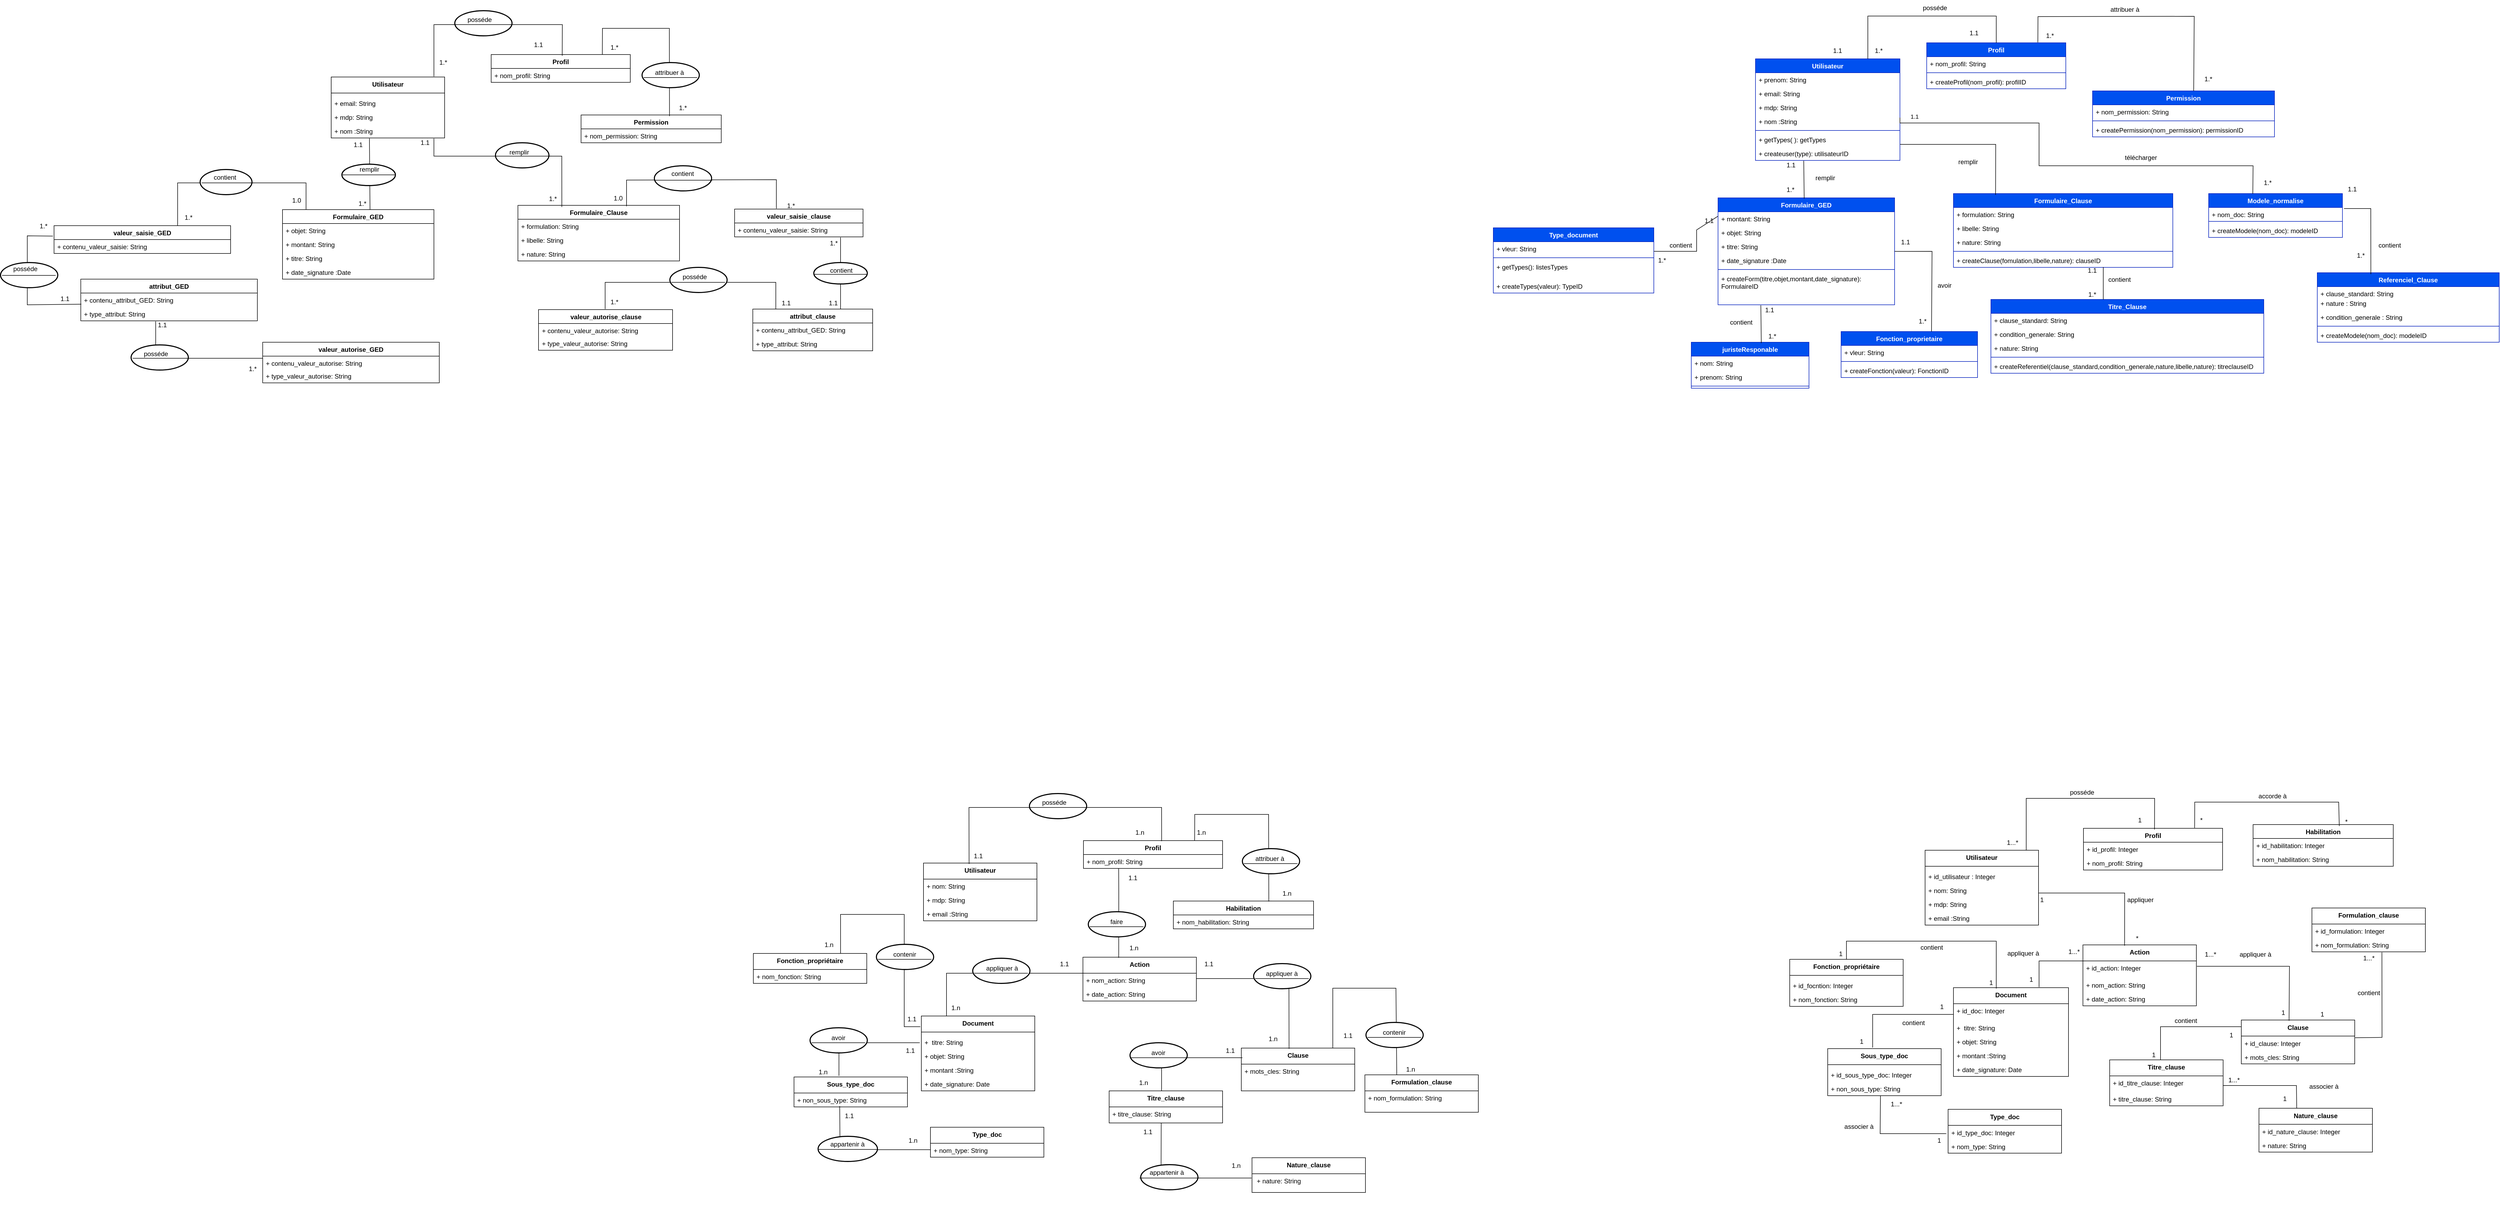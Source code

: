 <mxfile version="25.0.3">
  <diagram name="Page-1" id="ikrtR43MD53WfM-FIgKl">
    <mxGraphModel dx="4666" dy="1119" grid="1" gridSize="10" guides="1" tooltips="1" connect="1" arrows="1" fold="1" page="0" pageScale="1" pageWidth="827" pageHeight="1169" math="0" shadow="0">
      <root>
        <mxCell id="0" />
        <mxCell id="1" parent="0" />
        <mxCell id="nA2KC3KWcX7D_jSppBY0-63" value="" style="endArrow=none;html=1;rounded=0;exitX=0.491;exitY=0.01;exitDx=0;exitDy=0;exitPerimeter=0;entryX=0.337;entryY=1.034;entryDx=0;entryDy=0;entryPerimeter=0;" parent="1" edge="1">
          <mxGeometry relative="1" as="geometry">
            <mxPoint x="-1600" y="548" as="sourcePoint" />
            <mxPoint x="-1600" y="414" as="targetPoint" />
            <Array as="points" />
          </mxGeometry>
        </mxCell>
        <mxCell id="vAt8VJ0llriLFY1swE5i-120" value="" style="strokeWidth=2;html=1;shape=mxgraph.flowchart.start_1;whiteSpace=wrap;" parent="1" vertex="1">
          <mxGeometry x="-2245" y="237" width="100" height="47" as="geometry" />
        </mxCell>
        <mxCell id="o29MgXdeJ4gyZxegB0iu-1" value="Utilisateur" style="swimlane;fontStyle=1;align=center;verticalAlign=top;childLayout=stackLayout;horizontal=1;startSize=26;horizontalStack=0;resizeParent=1;resizeParentMax=0;resizeLast=0;collapsible=1;marginBottom=0;whiteSpace=wrap;html=1;fillColor=#0050ef;fontColor=#ffffff;strokeColor=#001DBC;" parent="1" vertex="1">
          <mxGeometry x="110" y="80" width="270" height="190" as="geometry" />
        </mxCell>
        <mxCell id="o29MgXdeJ4gyZxegB0iu-6" value="+ prenom: String" style="text;strokeColor=none;fillColor=none;align=left;verticalAlign=top;spacingLeft=4;spacingRight=4;overflow=hidden;rotatable=0;points=[[0,0.5],[1,0.5]];portConstraint=eastwest;whiteSpace=wrap;html=1;" parent="o29MgXdeJ4gyZxegB0iu-1" vertex="1">
          <mxGeometry y="26" width="270" height="26" as="geometry" />
        </mxCell>
        <mxCell id="o29MgXdeJ4gyZxegB0iu-7" value="+ email: String" style="text;strokeColor=none;fillColor=none;align=left;verticalAlign=top;spacingLeft=4;spacingRight=4;overflow=hidden;rotatable=0;points=[[0,0.5],[1,0.5]];portConstraint=eastwest;whiteSpace=wrap;html=1;" parent="o29MgXdeJ4gyZxegB0iu-1" vertex="1">
          <mxGeometry y="52" width="270" height="26" as="geometry" />
        </mxCell>
        <mxCell id="o29MgXdeJ4gyZxegB0iu-8" value="+ mdp: String" style="text;strokeColor=none;fillColor=none;align=left;verticalAlign=top;spacingLeft=4;spacingRight=4;overflow=hidden;rotatable=0;points=[[0,0.5],[1,0.5]];portConstraint=eastwest;whiteSpace=wrap;html=1;" parent="o29MgXdeJ4gyZxegB0iu-1" vertex="1">
          <mxGeometry y="78" width="270" height="26" as="geometry" />
        </mxCell>
        <mxCell id="o29MgXdeJ4gyZxegB0iu-2" value="+ nom :String&lt;div&gt;&amp;nbsp;&lt;/div&gt;" style="text;strokeColor=none;fillColor=none;align=left;verticalAlign=top;spacingLeft=4;spacingRight=4;overflow=hidden;rotatable=0;points=[[0,0.5],[1,0.5]];portConstraint=eastwest;whiteSpace=wrap;html=1;" parent="o29MgXdeJ4gyZxegB0iu-1" vertex="1">
          <mxGeometry y="104" width="270" height="26" as="geometry" />
        </mxCell>
        <mxCell id="o29MgXdeJ4gyZxegB0iu-3" value="" style="line;strokeWidth=1;fillColor=none;align=left;verticalAlign=middle;spacingTop=-1;spacingLeft=3;spacingRight=3;rotatable=0;labelPosition=right;points=[];portConstraint=eastwest;strokeColor=inherit;" parent="o29MgXdeJ4gyZxegB0iu-1" vertex="1">
          <mxGeometry y="130" width="270" height="8" as="geometry" />
        </mxCell>
        <mxCell id="o29MgXdeJ4gyZxegB0iu-9" value="+ getTypes( ): getTypes" style="text;strokeColor=none;fillColor=none;align=left;verticalAlign=top;spacingLeft=4;spacingRight=4;overflow=hidden;rotatable=0;points=[[0,0.5],[1,0.5]];portConstraint=eastwest;whiteSpace=wrap;html=1;" parent="o29MgXdeJ4gyZxegB0iu-1" vertex="1">
          <mxGeometry y="138" width="270" height="26" as="geometry" />
        </mxCell>
        <mxCell id="o29MgXdeJ4gyZxegB0iu-4" value="+ createuser(type): utilisateurID" style="text;strokeColor=none;fillColor=none;align=left;verticalAlign=top;spacingLeft=4;spacingRight=4;overflow=hidden;rotatable=0;points=[[0,0.5],[1,0.5]];portConstraint=eastwest;whiteSpace=wrap;html=1;" parent="o29MgXdeJ4gyZxegB0iu-1" vertex="1">
          <mxGeometry y="164" width="270" height="26" as="geometry" />
        </mxCell>
        <mxCell id="gmml8ZVOjK3Zs7iJyutP-1" value="Profil" style="swimlane;fontStyle=1;align=center;verticalAlign=top;childLayout=stackLayout;horizontal=1;startSize=26;horizontalStack=0;resizeParent=1;resizeParentMax=0;resizeLast=0;collapsible=1;marginBottom=0;whiteSpace=wrap;html=1;fillColor=#0050ef;fontColor=#ffffff;strokeColor=#001DBC;" parent="1" vertex="1">
          <mxGeometry x="430" y="50" width="260" height="86" as="geometry" />
        </mxCell>
        <mxCell id="gmml8ZVOjK3Zs7iJyutP-2" value="+ nom_profil: String" style="text;strokeColor=none;fillColor=none;align=left;verticalAlign=top;spacingLeft=4;spacingRight=4;overflow=hidden;rotatable=0;points=[[0,0.5],[1,0.5]];portConstraint=eastwest;whiteSpace=wrap;html=1;" parent="gmml8ZVOjK3Zs7iJyutP-1" vertex="1">
          <mxGeometry y="26" width="260" height="26" as="geometry" />
        </mxCell>
        <mxCell id="gmml8ZVOjK3Zs7iJyutP-6" value="" style="line;strokeWidth=1;fillColor=none;align=left;verticalAlign=middle;spacingTop=-1;spacingLeft=3;spacingRight=3;rotatable=0;labelPosition=right;points=[];portConstraint=eastwest;strokeColor=inherit;" parent="gmml8ZVOjK3Zs7iJyutP-1" vertex="1">
          <mxGeometry y="52" width="260" height="8" as="geometry" />
        </mxCell>
        <mxCell id="gmml8ZVOjK3Zs7iJyutP-8" value="+ createProfil(nom_profil): profilID" style="text;strokeColor=none;fillColor=none;align=left;verticalAlign=top;spacingLeft=4;spacingRight=4;overflow=hidden;rotatable=0;points=[[0,0.5],[1,0.5]];portConstraint=eastwest;whiteSpace=wrap;html=1;" parent="gmml8ZVOjK3Zs7iJyutP-1" vertex="1">
          <mxGeometry y="60" width="260" height="26" as="geometry" />
        </mxCell>
        <mxCell id="gmml8ZVOjK3Zs7iJyutP-9" value="Permission" style="swimlane;fontStyle=1;align=center;verticalAlign=top;childLayout=stackLayout;horizontal=1;startSize=26;horizontalStack=0;resizeParent=1;resizeParentMax=0;resizeLast=0;collapsible=1;marginBottom=0;whiteSpace=wrap;html=1;fillColor=#0050ef;strokeColor=#001DBC;fontColor=#ffffff;" parent="1" vertex="1">
          <mxGeometry x="740" y="140" width="340" height="86" as="geometry" />
        </mxCell>
        <mxCell id="gmml8ZVOjK3Zs7iJyutP-10" value="+ nom_permission: String" style="text;strokeColor=none;fillColor=none;align=left;verticalAlign=top;spacingLeft=4;spacingRight=4;overflow=hidden;rotatable=0;points=[[0,0.5],[1,0.5]];portConstraint=eastwest;whiteSpace=wrap;html=1;" parent="gmml8ZVOjK3Zs7iJyutP-9" vertex="1">
          <mxGeometry y="26" width="340" height="26" as="geometry" />
        </mxCell>
        <mxCell id="gmml8ZVOjK3Zs7iJyutP-11" value="" style="line;strokeWidth=1;fillColor=none;align=left;verticalAlign=middle;spacingTop=-1;spacingLeft=3;spacingRight=3;rotatable=0;labelPosition=right;points=[];portConstraint=eastwest;strokeColor=inherit;" parent="gmml8ZVOjK3Zs7iJyutP-9" vertex="1">
          <mxGeometry y="52" width="340" height="8" as="geometry" />
        </mxCell>
        <mxCell id="gmml8ZVOjK3Zs7iJyutP-12" value="+ createPermission(nom_permission): permissionID" style="text;strokeColor=none;fillColor=none;align=left;verticalAlign=top;spacingLeft=4;spacingRight=4;overflow=hidden;rotatable=0;points=[[0,0.5],[1,0.5]];portConstraint=eastwest;whiteSpace=wrap;html=1;" parent="gmml8ZVOjK3Zs7iJyutP-9" vertex="1">
          <mxGeometry y="60" width="340" height="26" as="geometry" />
        </mxCell>
        <mxCell id="gmml8ZVOjK3Zs7iJyutP-13" value="Formulaire_GED" style="swimlane;fontStyle=1;align=center;verticalAlign=top;childLayout=stackLayout;horizontal=1;startSize=26;horizontalStack=0;resizeParent=1;resizeParentMax=0;resizeLast=0;collapsible=1;marginBottom=0;whiteSpace=wrap;html=1;fillColor=#0050ef;fontColor=#ffffff;strokeColor=#001DBC;" parent="1" vertex="1">
          <mxGeometry x="40" y="340" width="330" height="200" as="geometry" />
        </mxCell>
        <mxCell id="gmml8ZVOjK3Zs7iJyutP-16" value="+ montant: String" style="text;strokeColor=none;fillColor=none;align=left;verticalAlign=top;spacingLeft=4;spacingRight=4;overflow=hidden;rotatable=0;points=[[0,0.5],[1,0.5]];portConstraint=eastwest;whiteSpace=wrap;html=1;" parent="gmml8ZVOjK3Zs7iJyutP-13" vertex="1">
          <mxGeometry y="26" width="330" height="26" as="geometry" />
        </mxCell>
        <mxCell id="gmml8ZVOjK3Zs7iJyutP-15" value="+ objet: String" style="text;strokeColor=none;fillColor=none;align=left;verticalAlign=top;spacingLeft=4;spacingRight=4;overflow=hidden;rotatable=0;points=[[0,0.5],[1,0.5]];portConstraint=eastwest;whiteSpace=wrap;html=1;" parent="gmml8ZVOjK3Zs7iJyutP-13" vertex="1">
          <mxGeometry y="52" width="330" height="26" as="geometry" />
        </mxCell>
        <mxCell id="gmml8ZVOjK3Zs7iJyutP-14" value="+ titre&lt;span style=&quot;background-color: initial;&quot;&gt;: String&lt;/span&gt;" style="text;strokeColor=none;fillColor=none;align=left;verticalAlign=top;spacingLeft=4;spacingRight=4;overflow=hidden;rotatable=0;points=[[0,0.5],[1,0.5]];portConstraint=eastwest;whiteSpace=wrap;html=1;" parent="gmml8ZVOjK3Zs7iJyutP-13" vertex="1">
          <mxGeometry y="78" width="330" height="26" as="geometry" />
        </mxCell>
        <mxCell id="gmml8ZVOjK3Zs7iJyutP-17" value="+ date_signature :Date&lt;div&gt;&amp;nbsp;&lt;/div&gt;" style="text;strokeColor=none;fillColor=none;align=left;verticalAlign=top;spacingLeft=4;spacingRight=4;overflow=hidden;rotatable=0;points=[[0,0.5],[1,0.5]];portConstraint=eastwest;whiteSpace=wrap;html=1;" parent="gmml8ZVOjK3Zs7iJyutP-13" vertex="1">
          <mxGeometry y="104" width="330" height="26" as="geometry" />
        </mxCell>
        <mxCell id="gmml8ZVOjK3Zs7iJyutP-18" value="" style="line;strokeWidth=1;fillColor=none;align=left;verticalAlign=middle;spacingTop=-1;spacingLeft=3;spacingRight=3;rotatable=0;labelPosition=right;points=[];portConstraint=eastwest;strokeColor=inherit;" parent="gmml8ZVOjK3Zs7iJyutP-13" vertex="1">
          <mxGeometry y="130" width="330" height="8" as="geometry" />
        </mxCell>
        <mxCell id="gmml8ZVOjK3Zs7iJyutP-20" value="+ createForm(titre,objet,montant,date_signature): FormulaireID" style="text;strokeColor=none;fillColor=none;align=left;verticalAlign=top;spacingLeft=4;spacingRight=4;overflow=hidden;rotatable=0;points=[[0,0.5],[1,0.5]];portConstraint=eastwest;whiteSpace=wrap;html=1;" parent="gmml8ZVOjK3Zs7iJyutP-13" vertex="1">
          <mxGeometry y="138" width="330" height="62" as="geometry" />
        </mxCell>
        <mxCell id="gmml8ZVOjK3Zs7iJyutP-21" value="Formulaire_Clause" style="swimlane;fontStyle=1;align=center;verticalAlign=top;childLayout=stackLayout;horizontal=1;startSize=26;horizontalStack=0;resizeParent=1;resizeParentMax=0;resizeLast=0;collapsible=1;marginBottom=0;whiteSpace=wrap;html=1;fillColor=#0050ef;fontColor=#ffffff;strokeColor=#001DBC;" parent="1" vertex="1">
          <mxGeometry x="480" y="332" width="410" height="138" as="geometry" />
        </mxCell>
        <mxCell id="gmml8ZVOjK3Zs7iJyutP-22" value="+ formulation: String" style="text;strokeColor=none;fillColor=none;align=left;verticalAlign=top;spacingLeft=4;spacingRight=4;overflow=hidden;rotatable=0;points=[[0,0.5],[1,0.5]];portConstraint=eastwest;whiteSpace=wrap;html=1;" parent="gmml8ZVOjK3Zs7iJyutP-21" vertex="1">
          <mxGeometry y="26" width="410" height="26" as="geometry" />
        </mxCell>
        <mxCell id="gmml8ZVOjK3Zs7iJyutP-23" value="+ libelle: String" style="text;strokeColor=none;fillColor=none;align=left;verticalAlign=top;spacingLeft=4;spacingRight=4;overflow=hidden;rotatable=0;points=[[0,0.5],[1,0.5]];portConstraint=eastwest;whiteSpace=wrap;html=1;" parent="gmml8ZVOjK3Zs7iJyutP-21" vertex="1">
          <mxGeometry y="52" width="410" height="26" as="geometry" />
        </mxCell>
        <mxCell id="gmml8ZVOjK3Zs7iJyutP-24" value="+ nature&lt;span style=&quot;background-color: initial;&quot;&gt;: String&lt;/span&gt;" style="text;strokeColor=none;fillColor=none;align=left;verticalAlign=top;spacingLeft=4;spacingRight=4;overflow=hidden;rotatable=0;points=[[0,0.5],[1,0.5]];portConstraint=eastwest;whiteSpace=wrap;html=1;" parent="gmml8ZVOjK3Zs7iJyutP-21" vertex="1">
          <mxGeometry y="78" width="410" height="26" as="geometry" />
        </mxCell>
        <mxCell id="gmml8ZVOjK3Zs7iJyutP-26" value="" style="line;strokeWidth=1;fillColor=none;align=left;verticalAlign=middle;spacingTop=-1;spacingLeft=3;spacingRight=3;rotatable=0;labelPosition=right;points=[];portConstraint=eastwest;strokeColor=inherit;" parent="gmml8ZVOjK3Zs7iJyutP-21" vertex="1">
          <mxGeometry y="104" width="410" height="8" as="geometry" />
        </mxCell>
        <mxCell id="gmml8ZVOjK3Zs7iJyutP-27" value="+ createClause(fomulation,libelle,nature): clauseID" style="text;strokeColor=none;fillColor=none;align=left;verticalAlign=top;spacingLeft=4;spacingRight=4;overflow=hidden;rotatable=0;points=[[0,0.5],[1,0.5]];portConstraint=eastwest;whiteSpace=wrap;html=1;" parent="gmml8ZVOjK3Zs7iJyutP-21" vertex="1">
          <mxGeometry y="112" width="410" height="26" as="geometry" />
        </mxCell>
        <mxCell id="gmml8ZVOjK3Zs7iJyutP-29" value="Modele_normalise" style="swimlane;fontStyle=1;align=center;verticalAlign=top;childLayout=stackLayout;horizontal=1;startSize=26;horizontalStack=0;resizeParent=1;resizeParentMax=0;resizeLast=0;collapsible=1;marginBottom=0;whiteSpace=wrap;html=1;fillColor=#0050ef;fontColor=#ffffff;strokeColor=#001DBC;" parent="1" vertex="1">
          <mxGeometry x="957" y="332" width="250" height="82" as="geometry" />
        </mxCell>
        <mxCell id="gmml8ZVOjK3Zs7iJyutP-30" value="+ nom_doc: String" style="text;strokeColor=none;fillColor=none;align=left;verticalAlign=top;spacingLeft=4;spacingRight=4;overflow=hidden;rotatable=0;points=[[0,0.5],[1,0.5]];portConstraint=eastwest;whiteSpace=wrap;html=1;" parent="gmml8ZVOjK3Zs7iJyutP-29" vertex="1">
          <mxGeometry y="26" width="250" height="22" as="geometry" />
        </mxCell>
        <mxCell id="gmml8ZVOjK3Zs7iJyutP-31" value="" style="line;strokeWidth=1;fillColor=none;align=left;verticalAlign=middle;spacingTop=-1;spacingLeft=3;spacingRight=3;rotatable=0;labelPosition=right;points=[];portConstraint=eastwest;strokeColor=inherit;" parent="gmml8ZVOjK3Zs7iJyutP-29" vertex="1">
          <mxGeometry y="48" width="250" height="8" as="geometry" />
        </mxCell>
        <mxCell id="gmml8ZVOjK3Zs7iJyutP-32" value="+ createModele(nom_doc): modeleID" style="text;strokeColor=none;fillColor=none;align=left;verticalAlign=top;spacingLeft=4;spacingRight=4;overflow=hidden;rotatable=0;points=[[0,0.5],[1,0.5]];portConstraint=eastwest;whiteSpace=wrap;html=1;" parent="gmml8ZVOjK3Zs7iJyutP-29" vertex="1">
          <mxGeometry y="56" width="250" height="26" as="geometry" />
        </mxCell>
        <mxCell id="gmml8ZVOjK3Zs7iJyutP-33" value="Referenciel_Clause" style="swimlane;fontStyle=1;align=center;verticalAlign=top;childLayout=stackLayout;horizontal=1;startSize=26;horizontalStack=0;resizeParent=1;resizeParentMax=0;resizeLast=0;collapsible=1;marginBottom=0;whiteSpace=wrap;html=1;fillColor=#0050ef;fontColor=#ffffff;strokeColor=#001DBC;" parent="1" vertex="1">
          <mxGeometry x="1160" y="480" width="340" height="130" as="geometry" />
        </mxCell>
        <mxCell id="gmml8ZVOjK3Zs7iJyutP-34" value="+ clause_standard: String" style="text;strokeColor=none;fillColor=none;align=left;verticalAlign=top;spacingLeft=4;spacingRight=4;overflow=hidden;rotatable=0;points=[[0,0.5],[1,0.5]];portConstraint=eastwest;whiteSpace=wrap;html=1;" parent="gmml8ZVOjK3Zs7iJyutP-33" vertex="1">
          <mxGeometry y="26" width="340" height="18" as="geometry" />
        </mxCell>
        <mxCell id="gmml8ZVOjK3Zs7iJyutP-38" value="+ nature : String" style="text;strokeColor=none;fillColor=none;align=left;verticalAlign=top;spacingLeft=4;spacingRight=4;overflow=hidden;rotatable=0;points=[[0,0.5],[1,0.5]];portConstraint=eastwest;whiteSpace=wrap;html=1;" parent="gmml8ZVOjK3Zs7iJyutP-33" vertex="1">
          <mxGeometry y="44" width="340" height="26" as="geometry" />
        </mxCell>
        <mxCell id="gmml8ZVOjK3Zs7iJyutP-37" value="+ condition_generale : String" style="text;strokeColor=none;fillColor=none;align=left;verticalAlign=top;spacingLeft=4;spacingRight=4;overflow=hidden;rotatable=0;points=[[0,0.5],[1,0.5]];portConstraint=eastwest;whiteSpace=wrap;html=1;" parent="gmml8ZVOjK3Zs7iJyutP-33" vertex="1">
          <mxGeometry y="70" width="340" height="26" as="geometry" />
        </mxCell>
        <mxCell id="gmml8ZVOjK3Zs7iJyutP-35" value="" style="line;strokeWidth=1;fillColor=none;align=left;verticalAlign=middle;spacingTop=-1;spacingLeft=3;spacingRight=3;rotatable=0;labelPosition=right;points=[];portConstraint=eastwest;strokeColor=inherit;" parent="gmml8ZVOjK3Zs7iJyutP-33" vertex="1">
          <mxGeometry y="96" width="340" height="8" as="geometry" />
        </mxCell>
        <mxCell id="gmml8ZVOjK3Zs7iJyutP-36" value="+ createModele(nom_doc): modeleID" style="text;strokeColor=none;fillColor=none;align=left;verticalAlign=top;spacingLeft=4;spacingRight=4;overflow=hidden;rotatable=0;points=[[0,0.5],[1,0.5]];portConstraint=eastwest;whiteSpace=wrap;html=1;" parent="gmml8ZVOjK3Zs7iJyutP-33" vertex="1">
          <mxGeometry y="104" width="340" height="26" as="geometry" />
        </mxCell>
        <mxCell id="gmml8ZVOjK3Zs7iJyutP-39" value="Titre_Clause" style="swimlane;fontStyle=1;align=center;verticalAlign=top;childLayout=stackLayout;horizontal=1;startSize=26;horizontalStack=0;resizeParent=1;resizeParentMax=0;resizeLast=0;collapsible=1;marginBottom=0;whiteSpace=wrap;html=1;fillColor=#0050ef;fontColor=#ffffff;strokeColor=#001DBC;" parent="1" vertex="1">
          <mxGeometry x="550" y="530" width="510" height="138" as="geometry" />
        </mxCell>
        <mxCell id="gmml8ZVOjK3Zs7iJyutP-40" value="+ clause_standard: String" style="text;strokeColor=none;fillColor=none;align=left;verticalAlign=top;spacingLeft=4;spacingRight=4;overflow=hidden;rotatable=0;points=[[0,0.5],[1,0.5]];portConstraint=eastwest;whiteSpace=wrap;html=1;" parent="gmml8ZVOjK3Zs7iJyutP-39" vertex="1">
          <mxGeometry y="26" width="510" height="26" as="geometry" />
        </mxCell>
        <mxCell id="gmml8ZVOjK3Zs7iJyutP-41" value="+ condition_generale: String" style="text;strokeColor=none;fillColor=none;align=left;verticalAlign=top;spacingLeft=4;spacingRight=4;overflow=hidden;rotatable=0;points=[[0,0.5],[1,0.5]];portConstraint=eastwest;whiteSpace=wrap;html=1;" parent="gmml8ZVOjK3Zs7iJyutP-39" vertex="1">
          <mxGeometry y="52" width="510" height="26" as="geometry" />
        </mxCell>
        <mxCell id="gmml8ZVOjK3Zs7iJyutP-42" value="+ nature&lt;span style=&quot;background-color: initial;&quot;&gt;: String&lt;/span&gt;" style="text;strokeColor=none;fillColor=none;align=left;verticalAlign=top;spacingLeft=4;spacingRight=4;overflow=hidden;rotatable=0;points=[[0,0.5],[1,0.5]];portConstraint=eastwest;whiteSpace=wrap;html=1;" parent="gmml8ZVOjK3Zs7iJyutP-39" vertex="1">
          <mxGeometry y="78" width="510" height="26" as="geometry" />
        </mxCell>
        <mxCell id="gmml8ZVOjK3Zs7iJyutP-43" value="" style="line;strokeWidth=1;fillColor=none;align=left;verticalAlign=middle;spacingTop=-1;spacingLeft=3;spacingRight=3;rotatable=0;labelPosition=right;points=[];portConstraint=eastwest;strokeColor=inherit;" parent="gmml8ZVOjK3Zs7iJyutP-39" vertex="1">
          <mxGeometry y="104" width="510" height="8" as="geometry" />
        </mxCell>
        <mxCell id="gmml8ZVOjK3Zs7iJyutP-44" value="+ createReferentiel(clause_standard,condition_generale,nature,libelle,nature): titreclauseID" style="text;strokeColor=none;fillColor=none;align=left;verticalAlign=top;spacingLeft=4;spacingRight=4;overflow=hidden;rotatable=0;points=[[0,0.5],[1,0.5]];portConstraint=eastwest;whiteSpace=wrap;html=1;" parent="gmml8ZVOjK3Zs7iJyutP-39" vertex="1">
          <mxGeometry y="112" width="510" height="26" as="geometry" />
        </mxCell>
        <mxCell id="gmml8ZVOjK3Zs7iJyutP-45" value="Fonction_proprietaire" style="swimlane;fontStyle=1;align=center;verticalAlign=top;childLayout=stackLayout;horizontal=1;startSize=26;horizontalStack=0;resizeParent=1;resizeParentMax=0;resizeLast=0;collapsible=1;marginBottom=0;whiteSpace=wrap;html=1;fillColor=#0050ef;fontColor=#ffffff;strokeColor=#001DBC;" parent="1" vertex="1">
          <mxGeometry x="270" y="590" width="255" height="86" as="geometry" />
        </mxCell>
        <mxCell id="gmml8ZVOjK3Zs7iJyutP-46" value="+ vleur: String" style="text;strokeColor=none;fillColor=none;align=left;verticalAlign=top;spacingLeft=4;spacingRight=4;overflow=hidden;rotatable=0;points=[[0,0.5],[1,0.5]];portConstraint=eastwest;whiteSpace=wrap;html=1;" parent="gmml8ZVOjK3Zs7iJyutP-45" vertex="1">
          <mxGeometry y="26" width="255" height="26" as="geometry" />
        </mxCell>
        <mxCell id="gmml8ZVOjK3Zs7iJyutP-49" value="" style="line;strokeWidth=1;fillColor=none;align=left;verticalAlign=middle;spacingTop=-1;spacingLeft=3;spacingRight=3;rotatable=0;labelPosition=right;points=[];portConstraint=eastwest;strokeColor=inherit;" parent="gmml8ZVOjK3Zs7iJyutP-45" vertex="1">
          <mxGeometry y="52" width="255" height="8" as="geometry" />
        </mxCell>
        <mxCell id="gmml8ZVOjK3Zs7iJyutP-50" value="+ createFonction(valeur): FonctionID" style="text;strokeColor=none;fillColor=none;align=left;verticalAlign=top;spacingLeft=4;spacingRight=4;overflow=hidden;rotatable=0;points=[[0,0.5],[1,0.5]];portConstraint=eastwest;whiteSpace=wrap;html=1;" parent="gmml8ZVOjK3Zs7iJyutP-45" vertex="1">
          <mxGeometry y="60" width="255" height="26" as="geometry" />
        </mxCell>
        <mxCell id="gmml8ZVOjK3Zs7iJyutP-51" value="juristeResponable" style="swimlane;fontStyle=1;align=center;verticalAlign=top;childLayout=stackLayout;horizontal=1;startSize=26;horizontalStack=0;resizeParent=1;resizeParentMax=0;resizeLast=0;collapsible=1;marginBottom=0;whiteSpace=wrap;html=1;fillColor=#0050ef;fontColor=#ffffff;strokeColor=#001DBC;" parent="1" vertex="1">
          <mxGeometry x="-10" y="610" width="220" height="86" as="geometry" />
        </mxCell>
        <mxCell id="gmml8ZVOjK3Zs7iJyutP-52" value="+ nom: String" style="text;strokeColor=none;fillColor=none;align=left;verticalAlign=top;spacingLeft=4;spacingRight=4;overflow=hidden;rotatable=0;points=[[0,0.5],[1,0.5]];portConstraint=eastwest;whiteSpace=wrap;html=1;" parent="gmml8ZVOjK3Zs7iJyutP-51" vertex="1">
          <mxGeometry y="26" width="220" height="26" as="geometry" />
        </mxCell>
        <mxCell id="gmml8ZVOjK3Zs7iJyutP-55" value="+ prenom: String" style="text;strokeColor=none;fillColor=none;align=left;verticalAlign=top;spacingLeft=4;spacingRight=4;overflow=hidden;rotatable=0;points=[[0,0.5],[1,0.5]];portConstraint=eastwest;whiteSpace=wrap;html=1;" parent="gmml8ZVOjK3Zs7iJyutP-51" vertex="1">
          <mxGeometry y="52" width="220" height="26" as="geometry" />
        </mxCell>
        <mxCell id="gmml8ZVOjK3Zs7iJyutP-53" value="" style="line;strokeWidth=1;fillColor=none;align=left;verticalAlign=middle;spacingTop=-1;spacingLeft=3;spacingRight=3;rotatable=0;labelPosition=right;points=[];portConstraint=eastwest;strokeColor=inherit;" parent="gmml8ZVOjK3Zs7iJyutP-51" vertex="1">
          <mxGeometry y="78" width="220" height="8" as="geometry" />
        </mxCell>
        <mxCell id="gmml8ZVOjK3Zs7iJyutP-56" value="Type_document" style="swimlane;fontStyle=1;align=center;verticalAlign=top;childLayout=stackLayout;horizontal=1;startSize=26;horizontalStack=0;resizeParent=1;resizeParentMax=0;resizeLast=0;collapsible=1;marginBottom=0;whiteSpace=wrap;html=1;fillColor=#0050ef;fontColor=#ffffff;strokeColor=#001DBC;" parent="1" vertex="1">
          <mxGeometry x="-380" y="396" width="300" height="122" as="geometry" />
        </mxCell>
        <mxCell id="gmml8ZVOjK3Zs7iJyutP-57" value="+ vleur: String" style="text;strokeColor=none;fillColor=none;align=left;verticalAlign=top;spacingLeft=4;spacingRight=4;overflow=hidden;rotatable=0;points=[[0,0.5],[1,0.5]];portConstraint=eastwest;whiteSpace=wrap;html=1;" parent="gmml8ZVOjK3Zs7iJyutP-56" vertex="1">
          <mxGeometry y="26" width="300" height="26" as="geometry" />
        </mxCell>
        <mxCell id="gmml8ZVOjK3Zs7iJyutP-58" value="" style="line;strokeWidth=1;fillColor=none;align=left;verticalAlign=middle;spacingTop=-1;spacingLeft=3;spacingRight=3;rotatable=0;labelPosition=right;points=[];portConstraint=eastwest;strokeColor=inherit;" parent="gmml8ZVOjK3Zs7iJyutP-56" vertex="1">
          <mxGeometry y="52" width="300" height="8" as="geometry" />
        </mxCell>
        <mxCell id="gmml8ZVOjK3Zs7iJyutP-60" value="+ getTypes(): listesTypes" style="text;strokeColor=none;fillColor=none;align=left;verticalAlign=top;spacingLeft=4;spacingRight=4;overflow=hidden;rotatable=0;points=[[0,0.5],[1,0.5]];portConstraint=eastwest;whiteSpace=wrap;html=1;" parent="gmml8ZVOjK3Zs7iJyutP-56" vertex="1">
          <mxGeometry y="60" width="300" height="36" as="geometry" />
        </mxCell>
        <mxCell id="gmml8ZVOjK3Zs7iJyutP-59" value="+ createTypes(valeur): TypeID" style="text;strokeColor=none;fillColor=none;align=left;verticalAlign=top;spacingLeft=4;spacingRight=4;overflow=hidden;rotatable=0;points=[[0,0.5],[1,0.5]];portConstraint=eastwest;whiteSpace=wrap;html=1;" parent="gmml8ZVOjK3Zs7iJyutP-56" vertex="1">
          <mxGeometry y="96" width="300" height="26" as="geometry" />
        </mxCell>
        <mxCell id="gmml8ZVOjK3Zs7iJyutP-79" value="" style="endArrow=none;html=1;rounded=0;exitX=0.488;exitY=0.012;exitDx=0;exitDy=0;exitPerimeter=0;entryX=0.334;entryY=1.068;entryDx=0;entryDy=0;entryPerimeter=0;" parent="1" edge="1">
          <mxGeometry relative="1" as="geometry">
            <mxPoint x="201.04" y="341.4" as="sourcePoint" />
            <mxPoint x="200.18" y="270.768" as="targetPoint" />
            <Array as="points" />
          </mxGeometry>
        </mxCell>
        <mxCell id="gmml8ZVOjK3Zs7iJyutP-80" value="" style="endArrow=none;html=1;rounded=0;entryX=0.192;entryY=0.039;entryDx=0;entryDy=0;entryPerimeter=0;" parent="1" edge="1">
          <mxGeometry relative="1" as="geometry">
            <mxPoint x="380" y="240" as="sourcePoint" />
            <mxPoint x="558.72" y="334.382" as="targetPoint" />
            <Array as="points">
              <mxPoint x="390" y="240" />
              <mxPoint x="480" y="240" />
              <mxPoint x="559" y="240" />
            </Array>
          </mxGeometry>
        </mxCell>
        <mxCell id="gmml8ZVOjK3Zs7iJyutP-81" value="" style="endArrow=none;html=1;rounded=0;exitX=0.488;exitY=0.012;exitDx=0;exitDy=0;exitPerimeter=0;entryX=0.334;entryY=1.068;entryDx=0;entryDy=0;entryPerimeter=0;" parent="1" edge="1">
          <mxGeometry relative="1" as="geometry">
            <mxPoint x="120.86" y="611.63" as="sourcePoint" />
            <mxPoint x="120.0" y="540.998" as="targetPoint" />
            <Array as="points" />
          </mxGeometry>
        </mxCell>
        <mxCell id="gmml8ZVOjK3Zs7iJyutP-84" value="" style="endArrow=none;html=1;rounded=0;entryX=-0.001;entryY=0.324;entryDx=0;entryDy=0;entryPerimeter=0;" parent="1" target="gmml8ZVOjK3Zs7iJyutP-16" edge="1">
          <mxGeometry relative="1" as="geometry">
            <mxPoint x="-80" y="440" as="sourcePoint" />
            <mxPoint x="120" y="371" as="targetPoint" />
            <Array as="points">
              <mxPoint y="440" />
              <mxPoint y="400" />
            </Array>
          </mxGeometry>
        </mxCell>
        <mxCell id="gmml8ZVOjK3Zs7iJyutP-85" value="" style="endArrow=none;html=1;rounded=0;entryX=0.5;entryY=0;entryDx=0;entryDy=0;" parent="1" target="gmml8ZVOjK3Zs7iJyutP-1" edge="1">
          <mxGeometry relative="1" as="geometry">
            <mxPoint x="320" y="80" as="sourcePoint" />
            <mxPoint x="468.72" y="64.882" as="targetPoint" />
            <Array as="points">
              <mxPoint x="320" y="80" />
              <mxPoint x="320" />
              <mxPoint x="560" />
            </Array>
          </mxGeometry>
        </mxCell>
        <mxCell id="gmml8ZVOjK3Zs7iJyutP-86" value="" style="endArrow=none;html=1;rounded=0;exitX=0.799;exitY=-0.009;exitDx=0;exitDy=0;exitPerimeter=0;" parent="1" source="gmml8ZVOjK3Zs7iJyutP-1" edge="1">
          <mxGeometry relative="1" as="geometry">
            <mxPoint x="750" as="sourcePoint" />
            <mxPoint x="929" y="140" as="targetPoint" />
            <Array as="points">
              <mxPoint x="638" y="1" />
              <mxPoint x="930" y="0.5" />
            </Array>
          </mxGeometry>
        </mxCell>
        <mxCell id="gmml8ZVOjK3Zs7iJyutP-87" value="" style="endArrow=none;html=1;rounded=0;entryX=0.33;entryY=0.005;entryDx=0;entryDy=0;entryPerimeter=0;" parent="1" target="gmml8ZVOjK3Zs7iJyutP-29" edge="1">
          <mxGeometry relative="1" as="geometry">
            <mxPoint x="380" y="190" as="sourcePoint" />
            <mxPoint x="1020" y="330" as="targetPoint" />
            <Array as="points">
              <mxPoint x="380" y="200" />
              <mxPoint x="640" y="200" />
              <mxPoint x="640" y="280" />
              <mxPoint x="1040" y="280" />
            </Array>
          </mxGeometry>
        </mxCell>
        <mxCell id="gmml8ZVOjK3Zs7iJyutP-112" value="1.1" style="edgeLabel;html=1;align=center;verticalAlign=middle;resizable=0;points=[];" parent="gmml8ZVOjK3Zs7iJyutP-87" vertex="1" connectable="0">
          <mxGeometry x="-0.909" y="12" relative="1" as="geometry">
            <mxPoint as="offset" />
          </mxGeometry>
        </mxCell>
        <mxCell id="gmml8ZVOjK3Zs7iJyutP-88" value="" style="endArrow=none;html=1;rounded=0;entryX=0.471;entryY=0.02;entryDx=0;entryDy=0;entryPerimeter=0;" parent="1" edge="1">
          <mxGeometry relative="1" as="geometry">
            <mxPoint x="1210" y="360" as="sourcePoint" />
            <mxPoint x="1260.14" y="482.6" as="targetPoint" />
            <Array as="points">
              <mxPoint x="1220" y="360" />
              <mxPoint x="1260" y="360" />
            </Array>
          </mxGeometry>
        </mxCell>
        <mxCell id="gmml8ZVOjK3Zs7iJyutP-90" value="posséde" style="text;html=1;align=center;verticalAlign=middle;resizable=0;points=[];autosize=1;strokeColor=none;fillColor=none;" parent="1" vertex="1">
          <mxGeometry x="410" y="-30" width="70" height="30" as="geometry" />
        </mxCell>
        <mxCell id="gmml8ZVOjK3Zs7iJyutP-91" value="attribuer à" style="text;html=1;align=center;verticalAlign=middle;resizable=0;points=[];autosize=1;strokeColor=none;fillColor=none;" parent="1" vertex="1">
          <mxGeometry x="760" y="-27" width="80" height="30" as="geometry" />
        </mxCell>
        <mxCell id="gmml8ZVOjK3Zs7iJyutP-93" value="télécharger" style="text;html=1;align=center;verticalAlign=middle;resizable=0;points=[];autosize=1;strokeColor=none;fillColor=none;" parent="1" vertex="1">
          <mxGeometry x="790" y="250" width="80" height="30" as="geometry" />
        </mxCell>
        <mxCell id="gmml8ZVOjK3Zs7iJyutP-95" value="contient" style="text;html=1;align=center;verticalAlign=middle;resizable=0;points=[];autosize=1;strokeColor=none;fillColor=none;" parent="1" vertex="1">
          <mxGeometry x="1260" y="414" width="70" height="30" as="geometry" />
        </mxCell>
        <mxCell id="gmml8ZVOjK3Zs7iJyutP-96" value="remplir" style="text;html=1;align=center;verticalAlign=middle;resizable=0;points=[];autosize=1;strokeColor=none;fillColor=none;" parent="1" vertex="1">
          <mxGeometry x="477" y="258" width="60" height="30" as="geometry" />
        </mxCell>
        <mxCell id="gmml8ZVOjK3Zs7iJyutP-98" value="remplir" style="text;html=1;align=center;verticalAlign=middle;resizable=0;points=[];autosize=1;strokeColor=none;fillColor=none;" parent="1" vertex="1">
          <mxGeometry x="210" y="288" width="60" height="30" as="geometry" />
        </mxCell>
        <mxCell id="gmml8ZVOjK3Zs7iJyutP-99" value="contient" style="text;html=1;align=center;verticalAlign=middle;resizable=0;points=[];autosize=1;strokeColor=none;fillColor=none;" parent="1" vertex="1">
          <mxGeometry x="-65" y="414" width="70" height="30" as="geometry" />
        </mxCell>
        <mxCell id="gmml8ZVOjK3Zs7iJyutP-100" value="contient" style="text;html=1;align=center;verticalAlign=middle;resizable=0;points=[];autosize=1;strokeColor=none;fillColor=none;" parent="1" vertex="1">
          <mxGeometry x="48" y="558" width="70" height="30" as="geometry" />
        </mxCell>
        <mxCell id="gmml8ZVOjK3Zs7iJyutP-102" value="" style="endArrow=none;html=1;rounded=0;entryX=0.334;entryY=1.068;entryDx=0;entryDy=0;entryPerimeter=0;" parent="1" edge="1">
          <mxGeometry relative="1" as="geometry">
            <mxPoint x="760" y="530" as="sourcePoint" />
            <mxPoint x="760" y="469.368" as="targetPoint" />
            <Array as="points" />
          </mxGeometry>
        </mxCell>
        <mxCell id="gmml8ZVOjK3Zs7iJyutP-103" value="contient" style="text;html=1;align=center;verticalAlign=middle;resizable=0;points=[];autosize=1;strokeColor=none;fillColor=none;" parent="1" vertex="1">
          <mxGeometry x="755" y="478" width="70" height="30" as="geometry" />
        </mxCell>
        <mxCell id="gmml8ZVOjK3Zs7iJyutP-106" value="1.1" style="text;html=1;align=center;verticalAlign=middle;resizable=0;points=[];autosize=1;strokeColor=none;fillColor=none;" parent="1" vertex="1">
          <mxGeometry x="245" y="52" width="35" height="26" as="geometry" />
        </mxCell>
        <mxCell id="gmml8ZVOjK3Zs7iJyutP-108" value="1.*" style="text;html=1;align=center;verticalAlign=middle;resizable=0;points=[];autosize=1;strokeColor=none;fillColor=none;" parent="1" vertex="1">
          <mxGeometry x="323" y="52" width="33" height="26" as="geometry" />
        </mxCell>
        <mxCell id="gmml8ZVOjK3Zs7iJyutP-109" value="1.1" style="text;html=1;align=center;verticalAlign=middle;resizable=0;points=[];autosize=1;strokeColor=none;fillColor=none;" parent="1" vertex="1">
          <mxGeometry x="500" y="19" width="35" height="26" as="geometry" />
        </mxCell>
        <mxCell id="gmml8ZVOjK3Zs7iJyutP-110" value="1.*" style="text;html=1;align=center;verticalAlign=middle;resizable=0;points=[];autosize=1;strokeColor=none;fillColor=none;" parent="1" vertex="1">
          <mxGeometry x="643" y="24" width="33" height="26" as="geometry" />
        </mxCell>
        <mxCell id="gmml8ZVOjK3Zs7iJyutP-111" value="1.*" style="text;html=1;align=center;verticalAlign=middle;resizable=0;points=[];autosize=1;strokeColor=none;fillColor=none;" parent="1" vertex="1">
          <mxGeometry x="939" y="105" width="33" height="26" as="geometry" />
        </mxCell>
        <mxCell id="gmml8ZVOjK3Zs7iJyutP-113" value="1.*" style="text;html=1;align=center;verticalAlign=middle;resizable=0;points=[];autosize=1;strokeColor=none;fillColor=none;" parent="1" vertex="1">
          <mxGeometry x="1050" y="299" width="33" height="26" as="geometry" />
        </mxCell>
        <mxCell id="gmml8ZVOjK3Zs7iJyutP-114" value="1.1" style="text;html=1;align=center;verticalAlign=middle;resizable=0;points=[];autosize=1;strokeColor=none;fillColor=none;" parent="1" vertex="1">
          <mxGeometry x="1207" y="311" width="35" height="26" as="geometry" />
        </mxCell>
        <mxCell id="gmml8ZVOjK3Zs7iJyutP-115" value="1.*" style="text;html=1;align=center;verticalAlign=middle;resizable=0;points=[];autosize=1;strokeColor=none;fillColor=none;" parent="1" vertex="1">
          <mxGeometry x="1224" y="435" width="33" height="26" as="geometry" />
        </mxCell>
        <mxCell id="gmml8ZVOjK3Zs7iJyutP-116" value="1.1" style="text;html=1;align=center;verticalAlign=middle;resizable=0;points=[];autosize=1;strokeColor=none;fillColor=none;" parent="1" vertex="1">
          <mxGeometry x="721" y="463" width="35" height="26" as="geometry" />
        </mxCell>
        <mxCell id="gmml8ZVOjK3Zs7iJyutP-117" value="1.*" style="text;html=1;align=center;verticalAlign=middle;resizable=0;points=[];autosize=1;strokeColor=none;fillColor=none;" parent="1" vertex="1">
          <mxGeometry x="722" y="508" width="33" height="26" as="geometry" />
        </mxCell>
        <mxCell id="gmml8ZVOjK3Zs7iJyutP-119" value="1.*" style="text;html=1;align=center;verticalAlign=middle;resizable=0;points=[];autosize=1;strokeColor=none;fillColor=none;" parent="1" vertex="1">
          <mxGeometry x="405" y="558" width="33" height="26" as="geometry" />
        </mxCell>
        <mxCell id="gmml8ZVOjK3Zs7iJyutP-122" value="1.1" style="text;html=1;align=center;verticalAlign=middle;resizable=0;points=[];autosize=1;strokeColor=none;fillColor=none;" parent="1" vertex="1">
          <mxGeometry x="118" y="537" width="35" height="26" as="geometry" />
        </mxCell>
        <mxCell id="gmml8ZVOjK3Zs7iJyutP-125" value="1.*" style="text;html=1;align=center;verticalAlign=middle;resizable=0;points=[];autosize=1;strokeColor=none;fillColor=none;" parent="1" vertex="1">
          <mxGeometry x="124.5" y="586" width="33" height="26" as="geometry" />
        </mxCell>
        <mxCell id="gmml8ZVOjK3Zs7iJyutP-126" value="1.1" style="text;html=1;align=center;verticalAlign=middle;resizable=0;points=[];autosize=1;strokeColor=none;fillColor=none;" parent="1" vertex="1">
          <mxGeometry x="5" y="370" width="35" height="26" as="geometry" />
        </mxCell>
        <mxCell id="gmml8ZVOjK3Zs7iJyutP-127" value="1.*" style="text;html=1;align=center;verticalAlign=middle;resizable=0;points=[];autosize=1;strokeColor=none;fillColor=none;" parent="1" vertex="1">
          <mxGeometry x="-82" y="444" width="33" height="26" as="geometry" />
        </mxCell>
        <mxCell id="gmml8ZVOjK3Zs7iJyutP-128" value="1.1" style="text;html=1;align=center;verticalAlign=middle;resizable=0;points=[];autosize=1;strokeColor=none;fillColor=none;" parent="1" vertex="1">
          <mxGeometry x="158" y="266" width="35" height="26" as="geometry" />
        </mxCell>
        <mxCell id="gmml8ZVOjK3Zs7iJyutP-129" value="1.*" style="text;html=1;align=center;verticalAlign=middle;resizable=0;points=[];autosize=1;strokeColor=none;fillColor=none;" parent="1" vertex="1">
          <mxGeometry x="158" y="312" width="33" height="26" as="geometry" />
        </mxCell>
        <mxCell id="gmml8ZVOjK3Zs7iJyutP-134" value="" style="endArrow=none;html=1;rounded=0;" parent="1" edge="1">
          <mxGeometry relative="1" as="geometry">
            <mxPoint x="370" y="440.07" as="sourcePoint" />
            <mxPoint x="439" y="590" as="targetPoint" />
            <Array as="points">
              <mxPoint x="380" y="440.07" />
              <mxPoint x="440" y="440" />
            </Array>
          </mxGeometry>
        </mxCell>
        <mxCell id="gmml8ZVOjK3Zs7iJyutP-135" value="avoir" style="text;html=1;align=center;verticalAlign=middle;resizable=0;points=[];autosize=1;strokeColor=none;fillColor=none;" parent="1" vertex="1">
          <mxGeometry x="438" y="489" width="50" height="30" as="geometry" />
        </mxCell>
        <mxCell id="gmml8ZVOjK3Zs7iJyutP-136" value="1.1" style="text;html=1;align=center;verticalAlign=middle;resizable=0;points=[];autosize=1;strokeColor=none;fillColor=none;" parent="1" vertex="1">
          <mxGeometry x="370" y="408" width="40" height="30" as="geometry" />
        </mxCell>
        <mxCell id="vAt8VJ0llriLFY1swE5i-1" value="Utilisateur" style="swimlane;fontStyle=1;align=center;verticalAlign=top;childLayout=stackLayout;horizontal=1;startSize=30;horizontalStack=0;resizeParent=1;resizeParentMax=0;resizeLast=0;collapsible=1;marginBottom=0;whiteSpace=wrap;html=1;" parent="1" vertex="1">
          <mxGeometry x="-2552" y="114" width="212" height="114" as="geometry" />
        </mxCell>
        <mxCell id="vAt8VJ0llriLFY1swE5i-2" value="+ prenom: String" style="text;strokeColor=none;fillColor=none;align=left;verticalAlign=top;spacingLeft=4;spacingRight=4;overflow=hidden;rotatable=0;points=[[0,0.5],[1,0.5]];portConstraint=eastwest;whiteSpace=wrap;html=1;" parent="vAt8VJ0llriLFY1swE5i-1" vertex="1">
          <mxGeometry y="30" width="212" height="6" as="geometry" />
        </mxCell>
        <mxCell id="vAt8VJ0llriLFY1swE5i-3" value="+ email: String" style="text;strokeColor=none;fillColor=none;align=left;verticalAlign=top;spacingLeft=4;spacingRight=4;overflow=hidden;rotatable=0;points=[[0,0.5],[1,0.5]];portConstraint=eastwest;whiteSpace=wrap;html=1;" parent="vAt8VJ0llriLFY1swE5i-1" vertex="1">
          <mxGeometry y="36" width="212" height="26" as="geometry" />
        </mxCell>
        <mxCell id="vAt8VJ0llriLFY1swE5i-4" value="+ mdp: String" style="text;strokeColor=none;fillColor=none;align=left;verticalAlign=top;spacingLeft=4;spacingRight=4;overflow=hidden;rotatable=0;points=[[0,0.5],[1,0.5]];portConstraint=eastwest;whiteSpace=wrap;html=1;" parent="vAt8VJ0llriLFY1swE5i-1" vertex="1">
          <mxGeometry y="62" width="212" height="26" as="geometry" />
        </mxCell>
        <mxCell id="vAt8VJ0llriLFY1swE5i-5" value="+ nom :String&lt;div&gt;&amp;nbsp;&lt;/div&gt;" style="text;strokeColor=none;fillColor=none;align=left;verticalAlign=top;spacingLeft=4;spacingRight=4;overflow=hidden;rotatable=0;points=[[0,0.5],[1,0.5]];portConstraint=eastwest;whiteSpace=wrap;html=1;" parent="vAt8VJ0llriLFY1swE5i-1" vertex="1">
          <mxGeometry y="88" width="212" height="26" as="geometry" />
        </mxCell>
        <mxCell id="vAt8VJ0llriLFY1swE5i-9" value="Profil" style="swimlane;fontStyle=1;align=center;verticalAlign=top;childLayout=stackLayout;horizontal=1;startSize=26;horizontalStack=0;resizeParent=1;resizeParentMax=0;resizeLast=0;collapsible=1;marginBottom=0;whiteSpace=wrap;html=1;" parent="1" vertex="1">
          <mxGeometry x="-2253" y="72" width="260" height="52" as="geometry" />
        </mxCell>
        <mxCell id="vAt8VJ0llriLFY1swE5i-10" value="+ nom_profil: String" style="text;strokeColor=none;fillColor=none;align=left;verticalAlign=top;spacingLeft=4;spacingRight=4;overflow=hidden;rotatable=0;points=[[0,0.5],[1,0.5]];portConstraint=eastwest;whiteSpace=wrap;html=1;" parent="vAt8VJ0llriLFY1swE5i-9" vertex="1">
          <mxGeometry y="26" width="260" height="26" as="geometry" />
        </mxCell>
        <mxCell id="vAt8VJ0llriLFY1swE5i-13" value="Permission" style="swimlane;fontStyle=1;align=center;verticalAlign=top;childLayout=stackLayout;horizontal=1;startSize=26;horizontalStack=0;resizeParent=1;resizeParentMax=0;resizeLast=0;collapsible=1;marginBottom=0;whiteSpace=wrap;html=1;" parent="1" vertex="1">
          <mxGeometry x="-2085" y="185" width="262" height="52" as="geometry" />
        </mxCell>
        <mxCell id="vAt8VJ0llriLFY1swE5i-14" value="+ nom_permission: String" style="text;strokeColor=none;fillColor=none;align=left;verticalAlign=top;spacingLeft=4;spacingRight=4;overflow=hidden;rotatable=0;points=[[0,0.5],[1,0.5]];portConstraint=eastwest;whiteSpace=wrap;html=1;" parent="vAt8VJ0llriLFY1swE5i-13" vertex="1">
          <mxGeometry y="26" width="262" height="26" as="geometry" />
        </mxCell>
        <mxCell id="vAt8VJ0llriLFY1swE5i-17" value="Formulaire_GED" style="swimlane;fontStyle=1;align=center;verticalAlign=top;childLayout=stackLayout;horizontal=1;startSize=26;horizontalStack=0;resizeParent=1;resizeParentMax=0;resizeLast=0;collapsible=1;marginBottom=0;whiteSpace=wrap;html=1;" parent="1" vertex="1">
          <mxGeometry x="-2643" y="362" width="283" height="130" as="geometry" />
        </mxCell>
        <mxCell id="vAt8VJ0llriLFY1swE5i-18" value="+ objet: String" style="text;strokeColor=none;fillColor=none;align=left;verticalAlign=top;spacingLeft=4;spacingRight=4;overflow=hidden;rotatable=0;points=[[0,0.5],[1,0.5]];portConstraint=eastwest;whiteSpace=wrap;html=1;" parent="vAt8VJ0llriLFY1swE5i-17" vertex="1">
          <mxGeometry y="26" width="283" height="26" as="geometry" />
        </mxCell>
        <mxCell id="vAt8VJ0llriLFY1swE5i-19" value="+ montant: String" style="text;strokeColor=none;fillColor=none;align=left;verticalAlign=top;spacingLeft=4;spacingRight=4;overflow=hidden;rotatable=0;points=[[0,0.5],[1,0.5]];portConstraint=eastwest;whiteSpace=wrap;html=1;" parent="vAt8VJ0llriLFY1swE5i-17" vertex="1">
          <mxGeometry y="52" width="283" height="26" as="geometry" />
        </mxCell>
        <mxCell id="vAt8VJ0llriLFY1swE5i-20" value="+ titre&lt;span style=&quot;background-color: initial;&quot;&gt;: String&lt;/span&gt;" style="text;strokeColor=none;fillColor=none;align=left;verticalAlign=top;spacingLeft=4;spacingRight=4;overflow=hidden;rotatable=0;points=[[0,0.5],[1,0.5]];portConstraint=eastwest;whiteSpace=wrap;html=1;" parent="vAt8VJ0llriLFY1swE5i-17" vertex="1">
          <mxGeometry y="78" width="283" height="26" as="geometry" />
        </mxCell>
        <mxCell id="vAt8VJ0llriLFY1swE5i-21" value="+ date_signature :Date&lt;div&gt;&amp;nbsp;&lt;/div&gt;" style="text;strokeColor=none;fillColor=none;align=left;verticalAlign=top;spacingLeft=4;spacingRight=4;overflow=hidden;rotatable=0;points=[[0,0.5],[1,0.5]];portConstraint=eastwest;whiteSpace=wrap;html=1;" parent="vAt8VJ0llriLFY1swE5i-17" vertex="1">
          <mxGeometry y="104" width="283" height="26" as="geometry" />
        </mxCell>
        <mxCell id="vAt8VJ0llriLFY1swE5i-24" value="Formulaire_Clause" style="swimlane;fontStyle=1;align=center;verticalAlign=top;childLayout=stackLayout;horizontal=1;startSize=26;horizontalStack=0;resizeParent=1;resizeParentMax=0;resizeLast=0;collapsible=1;marginBottom=0;whiteSpace=wrap;html=1;" parent="1" vertex="1">
          <mxGeometry x="-2203" y="354" width="302" height="104" as="geometry" />
        </mxCell>
        <mxCell id="vAt8VJ0llriLFY1swE5i-25" value="+ formulation: String" style="text;strokeColor=none;fillColor=none;align=left;verticalAlign=top;spacingLeft=4;spacingRight=4;overflow=hidden;rotatable=0;points=[[0,0.5],[1,0.5]];portConstraint=eastwest;whiteSpace=wrap;html=1;" parent="vAt8VJ0llriLFY1swE5i-24" vertex="1">
          <mxGeometry y="26" width="302" height="26" as="geometry" />
        </mxCell>
        <mxCell id="vAt8VJ0llriLFY1swE5i-26" value="+ libelle: String" style="text;strokeColor=none;fillColor=none;align=left;verticalAlign=top;spacingLeft=4;spacingRight=4;overflow=hidden;rotatable=0;points=[[0,0.5],[1,0.5]];portConstraint=eastwest;whiteSpace=wrap;html=1;" parent="vAt8VJ0llriLFY1swE5i-24" vertex="1">
          <mxGeometry y="52" width="302" height="26" as="geometry" />
        </mxCell>
        <mxCell id="vAt8VJ0llriLFY1swE5i-27" value="+ nature&lt;span style=&quot;background-color: initial;&quot;&gt;: String&lt;/span&gt;" style="text;strokeColor=none;fillColor=none;align=left;verticalAlign=top;spacingLeft=4;spacingRight=4;overflow=hidden;rotatable=0;points=[[0,0.5],[1,0.5]];portConstraint=eastwest;whiteSpace=wrap;html=1;" parent="vAt8VJ0llriLFY1swE5i-24" vertex="1">
          <mxGeometry y="78" width="302" height="26" as="geometry" />
        </mxCell>
        <mxCell id="vAt8VJ0llriLFY1swE5i-68" value="" style="endArrow=none;html=1;rounded=0;exitX=0.578;exitY=0;exitDx=0;exitDy=0;exitPerimeter=0;entryX=0.337;entryY=1.034;entryDx=0;entryDy=0;entryPerimeter=0;" parent="1" source="vAt8VJ0llriLFY1swE5i-17" target="vAt8VJ0llriLFY1swE5i-5" edge="1">
          <mxGeometry relative="1" as="geometry">
            <mxPoint x="-2478.96" y="363.4" as="sourcePoint" />
            <mxPoint x="-2482.36" y="286.44" as="targetPoint" />
            <Array as="points" />
          </mxGeometry>
        </mxCell>
        <mxCell id="vAt8VJ0llriLFY1swE5i-69" value="" style="endArrow=none;html=1;rounded=0;entryX=1.033;entryY=1.083;entryDx=0;entryDy=0;entryPerimeter=0;" parent="1" target="vAt8VJ0llriLFY1swE5i-148" edge="1">
          <mxGeometry relative="1" as="geometry">
            <mxPoint x="-2360" y="229" as="sourcePoint" />
            <mxPoint x="-2124.28" y="356.382" as="targetPoint" />
            <Array as="points">
              <mxPoint x="-2360" y="262" />
              <mxPoint x="-2293" y="262" />
              <mxPoint x="-2203" y="262" />
              <mxPoint x="-2121" y="262" />
            </Array>
          </mxGeometry>
        </mxCell>
        <mxCell id="vAt8VJ0llriLFY1swE5i-72" value="" style="endArrow=none;html=1;rounded=0;entryX=0.503;entryY=0.044;entryDx=0;entryDy=0;entryPerimeter=0;" parent="1" edge="1">
          <mxGeometry relative="1" as="geometry">
            <mxPoint x="-2360" y="96" as="sourcePoint" />
            <mxPoint x="-2120.22" y="74.288" as="targetPoint" />
            <Array as="points">
              <mxPoint x="-2360" y="113" />
              <mxPoint x="-2360" y="96" />
              <mxPoint x="-2360" y="16" />
              <mxPoint x="-2120" y="16" />
            </Array>
          </mxGeometry>
        </mxCell>
        <mxCell id="vAt8VJ0llriLFY1swE5i-73" value="" style="endArrow=none;html=1;rounded=0;exitX=0.799;exitY=-0.009;exitDx=0;exitDy=0;exitPerimeter=0;entryX=0.631;entryY=0.043;entryDx=0;entryDy=0;entryPerimeter=0;" parent="1" source="vAt8VJ0llriLFY1swE5i-9" target="vAt8VJ0llriLFY1swE5i-13" edge="1">
          <mxGeometry relative="1" as="geometry">
            <mxPoint x="-1933" y="22" as="sourcePoint" />
            <mxPoint x="-1760" y="80" as="targetPoint" />
            <Array as="points">
              <mxPoint x="-2045" y="23" />
              <mxPoint x="-1920" y="23" />
            </Array>
          </mxGeometry>
        </mxCell>
        <mxCell id="vAt8VJ0llriLFY1swE5i-90" value="1.*" style="text;html=1;align=center;verticalAlign=middle;resizable=0;points=[];autosize=1;strokeColor=none;fillColor=none;" parent="1" vertex="1">
          <mxGeometry x="-2360" y="74" width="33" height="26" as="geometry" />
        </mxCell>
        <mxCell id="vAt8VJ0llriLFY1swE5i-91" value="1.1" style="text;html=1;align=center;verticalAlign=middle;resizable=0;points=[];autosize=1;strokeColor=none;fillColor=none;" parent="1" vertex="1">
          <mxGeometry x="-2183" y="41" width="35" height="26" as="geometry" />
        </mxCell>
        <mxCell id="vAt8VJ0llriLFY1swE5i-92" value="1.*" style="text;html=1;align=center;verticalAlign=middle;resizable=0;points=[];autosize=1;strokeColor=none;fillColor=none;" parent="1" vertex="1">
          <mxGeometry x="-2040" y="46" width="33" height="26" as="geometry" />
        </mxCell>
        <mxCell id="vAt8VJ0llriLFY1swE5i-93" value="1.*" style="text;html=1;align=center;verticalAlign=middle;resizable=0;points=[];autosize=1;strokeColor=none;fillColor=none;" parent="1" vertex="1">
          <mxGeometry x="-1911.5" y="159" width="33" height="26" as="geometry" />
        </mxCell>
        <mxCell id="vAt8VJ0llriLFY1swE5i-104" value="1.1" style="text;html=1;align=center;verticalAlign=middle;resizable=0;points=[];autosize=1;strokeColor=none;fillColor=none;" parent="1" vertex="1">
          <mxGeometry x="-2520" y="228" width="35" height="26" as="geometry" />
        </mxCell>
        <mxCell id="vAt8VJ0llriLFY1swE5i-105" value="1.*" style="text;html=1;align=center;verticalAlign=middle;resizable=0;points=[];autosize=1;strokeColor=none;fillColor=none;" parent="1" vertex="1">
          <mxGeometry x="-2511" y="338" width="33" height="26" as="geometry" />
        </mxCell>
        <mxCell id="vAt8VJ0llriLFY1swE5i-118" value="" style="strokeWidth=2;html=1;shape=mxgraph.flowchart.start_1;whiteSpace=wrap;" parent="1" vertex="1">
          <mxGeometry x="-2532" y="277" width="100" height="40" as="geometry" />
        </mxCell>
        <mxCell id="vAt8VJ0llriLFY1swE5i-119" value="remplir" style="text;html=1;align=center;verticalAlign=middle;resizable=0;points=[];autosize=1;strokeColor=none;fillColor=none;" parent="1" vertex="1">
          <mxGeometry x="-2511" y="272" width="60" height="30" as="geometry" />
        </mxCell>
        <mxCell id="vAt8VJ0llriLFY1swE5i-121" value="&lt;br&gt;&lt;div&gt;remplir&lt;/div&gt;" style="text;html=1;align=center;verticalAlign=middle;resizable=0;points=[];autosize=1;strokeColor=none;fillColor=none;" parent="1" vertex="1">
          <mxGeometry x="-2231" y="227" width="60" height="40" as="geometry" />
        </mxCell>
        <mxCell id="vAt8VJ0llriLFY1swE5i-137" value="" style="line;strokeWidth=1;fillColor=none;align=left;verticalAlign=middle;spacingTop=-1;spacingLeft=3;spacingRight=3;rotatable=0;labelPosition=right;points=[];portConstraint=eastwest;strokeColor=inherit;" parent="1" vertex="1">
          <mxGeometry x="-2532" y="293" width="99" height="8" as="geometry" />
        </mxCell>
        <mxCell id="vAt8VJ0llriLFY1swE5i-138" value="" style="strokeWidth=2;html=1;shape=mxgraph.flowchart.start_1;whiteSpace=wrap;" parent="1" vertex="1">
          <mxGeometry x="-2321" y="-10" width="107" height="47" as="geometry" />
        </mxCell>
        <mxCell id="vAt8VJ0llriLFY1swE5i-139" value="posséde" style="text;html=1;align=center;verticalAlign=middle;resizable=0;points=[];autosize=1;strokeColor=none;fillColor=none;" parent="1" vertex="1">
          <mxGeometry x="-2310" y="-8" width="70" height="30" as="geometry" />
        </mxCell>
        <mxCell id="vAt8VJ0llriLFY1swE5i-140" value="" style="line;strokeWidth=1;fillColor=none;align=left;verticalAlign=middle;spacingTop=-1;spacingLeft=3;spacingRight=3;rotatable=0;labelPosition=right;points=[];portConstraint=eastwest;strokeColor=inherit;" parent="1" vertex="1">
          <mxGeometry x="-2320" y="10" width="110" height="12" as="geometry" />
        </mxCell>
        <mxCell id="vAt8VJ0llriLFY1swE5i-141" value="" style="strokeWidth=2;html=1;shape=mxgraph.flowchart.start_1;whiteSpace=wrap;" parent="1" vertex="1">
          <mxGeometry x="-1971" y="87" width="107" height="47" as="geometry" />
        </mxCell>
        <mxCell id="vAt8VJ0llriLFY1swE5i-143" value="" style="line;strokeWidth=1;fillColor=none;align=left;verticalAlign=middle;spacingTop=-1;spacingLeft=3;spacingRight=3;rotatable=0;labelPosition=right;points=[];portConstraint=eastwest;strokeColor=inherit;" parent="1" vertex="1">
          <mxGeometry x="-1968" y="109" width="100" height="12" as="geometry" />
        </mxCell>
        <mxCell id="vAt8VJ0llriLFY1swE5i-144" value="attribuer à&amp;nbsp;" style="text;strokeColor=none;align=center;fillColor=none;html=1;verticalAlign=middle;whiteSpace=wrap;rounded=0;" parent="1" vertex="1">
          <mxGeometry x="-1948" y="91" width="60" height="30" as="geometry" />
        </mxCell>
        <mxCell id="vAt8VJ0llriLFY1swE5i-147" value="1.1" style="text;html=1;align=center;verticalAlign=middle;resizable=0;points=[];autosize=1;strokeColor=none;fillColor=none;" parent="1" vertex="1">
          <mxGeometry x="-2395" y="224" width="35" height="26" as="geometry" />
        </mxCell>
        <mxCell id="vAt8VJ0llriLFY1swE5i-148" value="1.*" style="text;html=1;align=center;verticalAlign=middle;resizable=0;points=[];autosize=1;strokeColor=none;fillColor=none;" parent="1" vertex="1">
          <mxGeometry x="-2155" y="329" width="33" height="26" as="geometry" />
        </mxCell>
        <mxCell id="nA2KC3KWcX7D_jSppBY0-1" value="valeur_saisie_GED" style="swimlane;fontStyle=1;align=center;verticalAlign=top;childLayout=stackLayout;horizontal=1;startSize=26;horizontalStack=0;resizeParent=1;resizeParentMax=0;resizeLast=0;collapsible=1;marginBottom=0;whiteSpace=wrap;html=1;" parent="1" vertex="1">
          <mxGeometry x="-3070" y="392" width="330" height="52" as="geometry" />
        </mxCell>
        <mxCell id="nA2KC3KWcX7D_jSppBY0-3" value="+ contenu_valeur_saisie: String" style="text;strokeColor=none;fillColor=none;align=left;verticalAlign=top;spacingLeft=4;spacingRight=4;overflow=hidden;rotatable=0;points=[[0,0.5],[1,0.5]];portConstraint=eastwest;whiteSpace=wrap;html=1;" parent="nA2KC3KWcX7D_jSppBY0-1" vertex="1">
          <mxGeometry y="26" width="330" height="26" as="geometry" />
        </mxCell>
        <mxCell id="nA2KC3KWcX7D_jSppBY0-7" value="attribut_GED" style="swimlane;fontStyle=1;align=center;verticalAlign=top;childLayout=stackLayout;horizontal=1;startSize=26;horizontalStack=0;resizeParent=1;resizeParentMax=0;resizeLast=0;collapsible=1;marginBottom=0;whiteSpace=wrap;html=1;" parent="1" vertex="1">
          <mxGeometry x="-3020" y="492" width="330" height="78" as="geometry" />
        </mxCell>
        <mxCell id="nA2KC3KWcX7D_jSppBY0-8" value="+ contenu_attribut_GED: String" style="text;strokeColor=none;fillColor=none;align=left;verticalAlign=top;spacingLeft=4;spacingRight=4;overflow=hidden;rotatable=0;points=[[0,0.5],[1,0.5]];portConstraint=eastwest;whiteSpace=wrap;html=1;" parent="nA2KC3KWcX7D_jSppBY0-7" vertex="1">
          <mxGeometry y="26" width="330" height="26" as="geometry" />
        </mxCell>
        <mxCell id="nA2KC3KWcX7D_jSppBY0-9" value="+ type_attribut: String" style="text;strokeColor=none;fillColor=none;align=left;verticalAlign=top;spacingLeft=4;spacingRight=4;overflow=hidden;rotatable=0;points=[[0,0.5],[1,0.5]];portConstraint=eastwest;whiteSpace=wrap;html=1;" parent="nA2KC3KWcX7D_jSppBY0-7" vertex="1">
          <mxGeometry y="52" width="330" height="26" as="geometry" />
        </mxCell>
        <mxCell id="nA2KC3KWcX7D_jSppBY0-12" value="valeur_autorise_GED" style="swimlane;fontStyle=1;align=center;verticalAlign=top;childLayout=stackLayout;horizontal=1;startSize=26;horizontalStack=0;resizeParent=1;resizeParentMax=0;resizeLast=0;collapsible=1;marginBottom=0;whiteSpace=wrap;html=1;" parent="1" vertex="1">
          <mxGeometry x="-2680" y="610" width="330" height="76" as="geometry" />
        </mxCell>
        <mxCell id="nA2KC3KWcX7D_jSppBY0-13" value="+ contenu_valeur_autorise: String" style="text;strokeColor=none;fillColor=none;align=left;verticalAlign=top;spacingLeft=4;spacingRight=4;overflow=hidden;rotatable=0;points=[[0,0.5],[1,0.5]];portConstraint=eastwest;whiteSpace=wrap;html=1;" parent="nA2KC3KWcX7D_jSppBY0-12" vertex="1">
          <mxGeometry y="26" width="330" height="24" as="geometry" />
        </mxCell>
        <mxCell id="nA2KC3KWcX7D_jSppBY0-14" value="+ type_valeur_autorise: String" style="text;strokeColor=none;fillColor=none;align=left;verticalAlign=top;spacingLeft=4;spacingRight=4;overflow=hidden;rotatable=0;points=[[0,0.5],[1,0.5]];portConstraint=eastwest;whiteSpace=wrap;html=1;" parent="nA2KC3KWcX7D_jSppBY0-12" vertex="1">
          <mxGeometry y="50" width="330" height="26" as="geometry" />
        </mxCell>
        <mxCell id="nA2KC3KWcX7D_jSppBY0-37" value="valeur_saisie_clause" style="swimlane;fontStyle=1;align=center;verticalAlign=top;childLayout=stackLayout;horizontal=1;startSize=26;horizontalStack=0;resizeParent=1;resizeParentMax=0;resizeLast=0;collapsible=1;marginBottom=0;whiteSpace=wrap;html=1;" parent="1" vertex="1">
          <mxGeometry x="-1798" y="361" width="240" height="52" as="geometry" />
        </mxCell>
        <mxCell id="nA2KC3KWcX7D_jSppBY0-38" value="+ contenu_valeur_saisie: String" style="text;strokeColor=none;fillColor=none;align=left;verticalAlign=top;spacingLeft=4;spacingRight=4;overflow=hidden;rotatable=0;points=[[0,0.5],[1,0.5]];portConstraint=eastwest;whiteSpace=wrap;html=1;" parent="nA2KC3KWcX7D_jSppBY0-37" vertex="1">
          <mxGeometry y="26" width="240" height="26" as="geometry" />
        </mxCell>
        <mxCell id="nA2KC3KWcX7D_jSppBY0-39" value="attribut_clause" style="swimlane;fontStyle=1;align=center;verticalAlign=top;childLayout=stackLayout;horizontal=1;startSize=26;horizontalStack=0;resizeParent=1;resizeParentMax=0;resizeLast=0;collapsible=1;marginBottom=0;whiteSpace=wrap;html=1;" parent="1" vertex="1">
          <mxGeometry x="-1764" y="548" width="224" height="78" as="geometry" />
        </mxCell>
        <mxCell id="nA2KC3KWcX7D_jSppBY0-40" value="+ contenu_attribut_GED: String" style="text;strokeColor=none;fillColor=none;align=left;verticalAlign=top;spacingLeft=4;spacingRight=4;overflow=hidden;rotatable=0;points=[[0,0.5],[1,0.5]];portConstraint=eastwest;whiteSpace=wrap;html=1;" parent="nA2KC3KWcX7D_jSppBY0-39" vertex="1">
          <mxGeometry y="26" width="224" height="26" as="geometry" />
        </mxCell>
        <mxCell id="nA2KC3KWcX7D_jSppBY0-41" value="+ type_attribut: String" style="text;strokeColor=none;fillColor=none;align=left;verticalAlign=top;spacingLeft=4;spacingRight=4;overflow=hidden;rotatable=0;points=[[0,0.5],[1,0.5]];portConstraint=eastwest;whiteSpace=wrap;html=1;" parent="nA2KC3KWcX7D_jSppBY0-39" vertex="1">
          <mxGeometry y="52" width="224" height="26" as="geometry" />
        </mxCell>
        <mxCell id="nA2KC3KWcX7D_jSppBY0-42" value="valeur_autorise_clause" style="swimlane;fontStyle=1;align=center;verticalAlign=top;childLayout=stackLayout;horizontal=1;startSize=26;horizontalStack=0;resizeParent=1;resizeParentMax=0;resizeLast=0;collapsible=1;marginBottom=0;whiteSpace=wrap;html=1;" parent="1" vertex="1">
          <mxGeometry x="-2164.5" y="549" width="250.5" height="76" as="geometry" />
        </mxCell>
        <mxCell id="nA2KC3KWcX7D_jSppBY0-43" value="+ contenu_valeur_autorise: String" style="text;strokeColor=none;fillColor=none;align=left;verticalAlign=top;spacingLeft=4;spacingRight=4;overflow=hidden;rotatable=0;points=[[0,0.5],[1,0.5]];portConstraint=eastwest;whiteSpace=wrap;html=1;" parent="nA2KC3KWcX7D_jSppBY0-42" vertex="1">
          <mxGeometry y="26" width="250.5" height="24" as="geometry" />
        </mxCell>
        <mxCell id="nA2KC3KWcX7D_jSppBY0-44" value="+ type_valeur_autorise: String" style="text;strokeColor=none;fillColor=none;align=left;verticalAlign=top;spacingLeft=4;spacingRight=4;overflow=hidden;rotatable=0;points=[[0,0.5],[1,0.5]];portConstraint=eastwest;whiteSpace=wrap;html=1;" parent="nA2KC3KWcX7D_jSppBY0-42" vertex="1">
          <mxGeometry y="50" width="250.5" height="26" as="geometry" />
        </mxCell>
        <mxCell id="nA2KC3KWcX7D_jSppBY0-45" value="" style="endArrow=none;html=1;rounded=0;entryX=0.5;entryY=0;entryDx=0;entryDy=0;" parent="1" edge="1">
          <mxGeometry relative="1" as="geometry">
            <mxPoint x="-2839" y="392" as="sourcePoint" />
            <mxPoint x="-2599" y="362" as="targetPoint" />
            <Array as="points">
              <mxPoint x="-2839" y="330" />
              <mxPoint x="-2839" y="312" />
              <mxPoint x="-2599" y="312" />
            </Array>
          </mxGeometry>
        </mxCell>
        <mxCell id="nA2KC3KWcX7D_jSppBY0-46" value="1.*" style="text;html=1;align=center;verticalAlign=middle;resizable=0;points=[];autosize=1;strokeColor=none;fillColor=none;" parent="1" vertex="1">
          <mxGeometry x="-2836" y="364" width="33" height="26" as="geometry" />
        </mxCell>
        <mxCell id="nA2KC3KWcX7D_jSppBY0-47" value="1.0" style="text;html=1;align=center;verticalAlign=middle;resizable=0;points=[];autosize=1;strokeColor=none;fillColor=none;" parent="1" vertex="1">
          <mxGeometry x="-2637" y="330" width="40" height="30" as="geometry" />
        </mxCell>
        <mxCell id="nA2KC3KWcX7D_jSppBY0-48" value="" style="strokeWidth=2;html=1;shape=mxgraph.flowchart.start_1;whiteSpace=wrap;" parent="1" vertex="1">
          <mxGeometry x="-2797" y="287" width="97" height="47" as="geometry" />
        </mxCell>
        <mxCell id="nA2KC3KWcX7D_jSppBY0-49" value="contient" style="text;html=1;align=center;verticalAlign=middle;resizable=0;points=[];autosize=1;strokeColor=none;fillColor=none;" parent="1" vertex="1">
          <mxGeometry x="-2786" y="287" width="70" height="30" as="geometry" />
        </mxCell>
        <mxCell id="nA2KC3KWcX7D_jSppBY0-50" value="" style="line;strokeWidth=1;fillColor=none;align=left;verticalAlign=middle;spacingTop=-1;spacingLeft=3;spacingRight=3;rotatable=0;labelPosition=right;points=[];portConstraint=eastwest;strokeColor=inherit;" parent="1" vertex="1">
          <mxGeometry x="-2794" y="306" width="100" height="12" as="geometry" />
        </mxCell>
        <mxCell id="nA2KC3KWcX7D_jSppBY0-51" value="" style="endArrow=none;html=1;rounded=0;exitX=0.799;exitY=-0.009;exitDx=0;exitDy=0;exitPerimeter=0;" parent="1" edge="1">
          <mxGeometry relative="1" as="geometry">
            <mxPoint x="-2000" y="355.75" as="sourcePoint" />
            <mxPoint x="-1720" y="360" as="targetPoint" />
            <Array as="points">
              <mxPoint x="-2000" y="306.75" />
              <mxPoint x="-1720" y="306" />
            </Array>
          </mxGeometry>
        </mxCell>
        <mxCell id="nA2KC3KWcX7D_jSppBY0-52" value="1.0" style="text;html=1;align=center;verticalAlign=middle;resizable=0;points=[];autosize=1;strokeColor=none;fillColor=none;" parent="1" vertex="1">
          <mxGeometry x="-2036" y="326" width="40" height="30" as="geometry" />
        </mxCell>
        <mxCell id="nA2KC3KWcX7D_jSppBY0-53" value="1.*" style="text;html=1;align=center;verticalAlign=middle;resizable=0;points=[];autosize=1;strokeColor=none;fillColor=none;" parent="1" vertex="1">
          <mxGeometry x="-1710" y="342" width="33" height="26" as="geometry" />
        </mxCell>
        <mxCell id="nA2KC3KWcX7D_jSppBY0-54" value="" style="strokeWidth=2;html=1;shape=mxgraph.flowchart.start_1;whiteSpace=wrap;" parent="1" vertex="1">
          <mxGeometry x="-1948" y="280" width="107" height="47" as="geometry" />
        </mxCell>
        <mxCell id="nA2KC3KWcX7D_jSppBY0-55" value="" style="line;strokeWidth=1;fillColor=none;align=left;verticalAlign=middle;spacingTop=-1;spacingLeft=3;spacingRight=3;rotatable=0;labelPosition=right;points=[];portConstraint=eastwest;strokeColor=inherit;" parent="1" vertex="1">
          <mxGeometry x="-1947" y="301" width="107" height="12" as="geometry" />
        </mxCell>
        <mxCell id="nA2KC3KWcX7D_jSppBY0-56" value="contient" style="text;strokeColor=none;align=center;fillColor=none;html=1;verticalAlign=middle;whiteSpace=wrap;rounded=0;" parent="1" vertex="1">
          <mxGeometry x="-1925" y="280" width="60" height="30" as="geometry" />
        </mxCell>
        <mxCell id="nA2KC3KWcX7D_jSppBY0-57" value="1.1" style="text;html=1;align=center;verticalAlign=middle;resizable=0;points=[];autosize=1;strokeColor=none;fillColor=none;" parent="1" vertex="1">
          <mxGeometry x="-1632" y="524" width="35" height="26" as="geometry" />
        </mxCell>
        <mxCell id="nA2KC3KWcX7D_jSppBY0-59" value="" style="strokeWidth=2;html=1;shape=mxgraph.flowchart.start_1;whiteSpace=wrap;" parent="1" vertex="1">
          <mxGeometry x="-1650" y="461" width="100" height="40" as="geometry" />
        </mxCell>
        <mxCell id="nA2KC3KWcX7D_jSppBY0-60" value="contient" style="text;html=1;align=center;verticalAlign=middle;resizable=0;points=[];autosize=1;strokeColor=none;fillColor=none;" parent="1" vertex="1">
          <mxGeometry x="-1634" y="461" width="70" height="30" as="geometry" />
        </mxCell>
        <mxCell id="nA2KC3KWcX7D_jSppBY0-61" value="" style="line;strokeWidth=1;fillColor=none;align=left;verticalAlign=middle;spacingTop=-1;spacingLeft=3;spacingRight=3;rotatable=0;labelPosition=right;points=[];portConstraint=eastwest;strokeColor=inherit;" parent="1" vertex="1">
          <mxGeometry x="-1650" y="480" width="99" height="6" as="geometry" />
        </mxCell>
        <mxCell id="nA2KC3KWcX7D_jSppBY0-65" value="1.*" style="text;html=1;align=center;verticalAlign=middle;resizable=0;points=[];autosize=1;strokeColor=none;fillColor=none;" parent="1" vertex="1">
          <mxGeometry x="-1630" y="412" width="33" height="26" as="geometry" />
        </mxCell>
        <mxCell id="nA2KC3KWcX7D_jSppBY0-66" value="" style="endArrow=none;html=1;rounded=0;entryX=0.5;entryY=0;entryDx=0;entryDy=0;" parent="1" edge="1">
          <mxGeometry relative="1" as="geometry">
            <mxPoint x="-2040" y="548" as="sourcePoint" />
            <mxPoint x="-1721" y="548" as="targetPoint" />
            <Array as="points">
              <mxPoint x="-2040" y="498" />
              <mxPoint x="-1961" y="498" />
              <mxPoint x="-1721" y="498" />
            </Array>
          </mxGeometry>
        </mxCell>
        <mxCell id="nA2KC3KWcX7D_jSppBY0-67" value="1.*" style="text;html=1;align=center;verticalAlign=middle;resizable=0;points=[];autosize=1;strokeColor=none;fillColor=none;" parent="1" vertex="1">
          <mxGeometry x="-2040" y="522" width="33" height="26" as="geometry" />
        </mxCell>
        <mxCell id="nA2KC3KWcX7D_jSppBY0-68" value="1.1" style="text;html=1;align=center;verticalAlign=middle;resizable=0;points=[];autosize=1;strokeColor=none;fillColor=none;" parent="1" vertex="1">
          <mxGeometry x="-1720" y="524" width="35" height="26" as="geometry" />
        </mxCell>
        <mxCell id="nA2KC3KWcX7D_jSppBY0-69" value="" style="strokeWidth=2;html=1;shape=mxgraph.flowchart.start_1;whiteSpace=wrap;" parent="1" vertex="1">
          <mxGeometry x="-1919" y="470" width="107" height="47" as="geometry" />
        </mxCell>
        <mxCell id="nA2KC3KWcX7D_jSppBY0-70" value="posséde" style="text;html=1;align=center;verticalAlign=middle;resizable=0;points=[];autosize=1;strokeColor=none;fillColor=none;" parent="1" vertex="1">
          <mxGeometry x="-1908" y="473" width="70" height="30" as="geometry" />
        </mxCell>
        <mxCell id="nA2KC3KWcX7D_jSppBY0-71" value="" style="line;strokeWidth=1;fillColor=none;align=left;verticalAlign=middle;spacingTop=-1;spacingLeft=3;spacingRight=3;rotatable=0;labelPosition=right;points=[];portConstraint=eastwest;strokeColor=inherit;" parent="1" vertex="1">
          <mxGeometry x="-1916" y="492" width="100" height="12" as="geometry" />
        </mxCell>
        <mxCell id="nA2KC3KWcX7D_jSppBY0-72" value="" style="endArrow=none;html=1;rounded=0;entryX=-0.007;entryY=-0.252;entryDx=0;entryDy=0;entryPerimeter=0;exitX=0.003;exitY=0.802;exitDx=0;exitDy=0;exitPerimeter=0;" parent="1" source="nA2KC3KWcX7D_jSppBY0-8" target="nA2KC3KWcX7D_jSppBY0-3" edge="1">
          <mxGeometry relative="1" as="geometry">
            <mxPoint x="-3284" y="569" as="sourcePoint" />
            <mxPoint x="-3044" y="539" as="targetPoint" />
            <Array as="points">
              <mxPoint x="-3120" y="540" />
              <mxPoint x="-3120" y="411" />
            </Array>
          </mxGeometry>
        </mxCell>
        <mxCell id="nA2KC3KWcX7D_jSppBY0-75" value="" style="strokeWidth=2;html=1;shape=mxgraph.flowchart.start_1;whiteSpace=wrap;" parent="1" vertex="1">
          <mxGeometry x="-3170" y="461" width="107" height="47" as="geometry" />
        </mxCell>
        <mxCell id="nA2KC3KWcX7D_jSppBY0-76" value="posséde" style="text;html=1;align=center;verticalAlign=middle;resizable=0;points=[];autosize=1;strokeColor=none;fillColor=none;" parent="1" vertex="1">
          <mxGeometry x="-3159" y="458" width="70" height="30" as="geometry" />
        </mxCell>
        <mxCell id="nA2KC3KWcX7D_jSppBY0-77" value="" style="line;strokeWidth=1;fillColor=none;align=left;verticalAlign=middle;spacingTop=-1;spacingLeft=3;spacingRight=3;rotatable=0;labelPosition=right;points=[];portConstraint=eastwest;strokeColor=inherit;" parent="1" vertex="1">
          <mxGeometry x="-3167" y="479" width="100" height="12" as="geometry" />
        </mxCell>
        <mxCell id="nA2KC3KWcX7D_jSppBY0-78" value="" style="endArrow=none;html=1;rounded=0;" parent="1" edge="1">
          <mxGeometry relative="1" as="geometry">
            <mxPoint x="-2680" y="640" as="sourcePoint" />
            <mxPoint x="-2880" y="571" as="targetPoint" />
            <Array as="points">
              <mxPoint x="-2790" y="640" />
              <mxPoint x="-2880" y="640" />
            </Array>
          </mxGeometry>
        </mxCell>
        <mxCell id="nA2KC3KWcX7D_jSppBY0-79" value="" style="strokeWidth=2;html=1;shape=mxgraph.flowchart.start_1;whiteSpace=wrap;" parent="1" vertex="1">
          <mxGeometry x="-2926" y="615" width="107" height="47" as="geometry" />
        </mxCell>
        <mxCell id="nA2KC3KWcX7D_jSppBY0-80" value="posséde" style="text;html=1;align=center;verticalAlign=middle;resizable=0;points=[];autosize=1;strokeColor=none;fillColor=none;" parent="1" vertex="1">
          <mxGeometry x="-2915" y="617" width="70" height="30" as="geometry" />
        </mxCell>
        <mxCell id="nA2KC3KWcX7D_jSppBY0-81" value="" style="line;strokeWidth=1;fillColor=none;align=left;verticalAlign=middle;spacingTop=-1;spacingLeft=3;spacingRight=3;rotatable=0;labelPosition=right;points=[];portConstraint=eastwest;strokeColor=inherit;" parent="1" vertex="1">
          <mxGeometry x="-2923" y="634" width="103" height="12" as="geometry" />
        </mxCell>
        <mxCell id="nA2KC3KWcX7D_jSppBY0-82" value="1.*" style="text;html=1;align=center;verticalAlign=middle;resizable=0;points=[];autosize=1;strokeColor=none;fillColor=none;" parent="1" vertex="1">
          <mxGeometry x="-3110" y="378" width="40" height="30" as="geometry" />
        </mxCell>
        <mxCell id="nA2KC3KWcX7D_jSppBY0-83" value="1.1" style="text;html=1;align=center;verticalAlign=middle;resizable=0;points=[];autosize=1;strokeColor=none;fillColor=none;" parent="1" vertex="1">
          <mxGeometry x="-3070" y="514" width="40" height="30" as="geometry" />
        </mxCell>
        <mxCell id="nA2KC3KWcX7D_jSppBY0-84" value="1.1" style="text;html=1;align=center;verticalAlign=middle;resizable=0;points=[];autosize=1;strokeColor=none;fillColor=none;" parent="1" vertex="1">
          <mxGeometry x="-2888" y="563" width="40" height="30" as="geometry" />
        </mxCell>
        <mxCell id="nA2KC3KWcX7D_jSppBY0-85" value="1.*" style="text;html=1;align=center;verticalAlign=middle;resizable=0;points=[];autosize=1;strokeColor=none;fillColor=none;" parent="1" vertex="1">
          <mxGeometry x="-2716" y="647" width="33" height="26" as="geometry" />
        </mxCell>
        <mxCell id="R3Lh_aY2RNkmQaxqFfLl-1" value="Utilisateur" style="swimlane;fontStyle=1;align=center;verticalAlign=top;childLayout=stackLayout;horizontal=1;startSize=30;horizontalStack=0;resizeParent=1;resizeParentMax=0;resizeLast=0;collapsible=1;marginBottom=0;whiteSpace=wrap;html=1;" parent="1" vertex="1">
          <mxGeometry x="-1445" y="1584" width="212" height="108" as="geometry" />
        </mxCell>
        <mxCell id="R3Lh_aY2RNkmQaxqFfLl-3" value="+ nom: String" style="text;strokeColor=none;fillColor=none;align=left;verticalAlign=top;spacingLeft=4;spacingRight=4;overflow=hidden;rotatable=0;points=[[0,0.5],[1,0.5]];portConstraint=eastwest;whiteSpace=wrap;html=1;" parent="R3Lh_aY2RNkmQaxqFfLl-1" vertex="1">
          <mxGeometry y="30" width="212" height="26" as="geometry" />
        </mxCell>
        <mxCell id="R3Lh_aY2RNkmQaxqFfLl-4" value="+ mdp: String" style="text;strokeColor=none;fillColor=none;align=left;verticalAlign=top;spacingLeft=4;spacingRight=4;overflow=hidden;rotatable=0;points=[[0,0.5],[1,0.5]];portConstraint=eastwest;whiteSpace=wrap;html=1;" parent="R3Lh_aY2RNkmQaxqFfLl-1" vertex="1">
          <mxGeometry y="56" width="212" height="26" as="geometry" />
        </mxCell>
        <mxCell id="R3Lh_aY2RNkmQaxqFfLl-5" value="+ email :String&lt;div&gt;&amp;nbsp;&lt;/div&gt;" style="text;strokeColor=none;fillColor=none;align=left;verticalAlign=top;spacingLeft=4;spacingRight=4;overflow=hidden;rotatable=0;points=[[0,0.5],[1,0.5]];portConstraint=eastwest;whiteSpace=wrap;html=1;" parent="R3Lh_aY2RNkmQaxqFfLl-1" vertex="1">
          <mxGeometry y="82" width="212" height="26" as="geometry" />
        </mxCell>
        <mxCell id="R3Lh_aY2RNkmQaxqFfLl-6" value="Profil" style="swimlane;fontStyle=1;align=center;verticalAlign=top;childLayout=stackLayout;horizontal=1;startSize=26;horizontalStack=0;resizeParent=1;resizeParentMax=0;resizeLast=0;collapsible=1;marginBottom=0;whiteSpace=wrap;html=1;" parent="1" vertex="1">
          <mxGeometry x="-1146" y="1542" width="260" height="52" as="geometry" />
        </mxCell>
        <mxCell id="R3Lh_aY2RNkmQaxqFfLl-7" value="+ nom_profil: String" style="text;strokeColor=none;fillColor=none;align=left;verticalAlign=top;spacingLeft=4;spacingRight=4;overflow=hidden;rotatable=0;points=[[0,0.5],[1,0.5]];portConstraint=eastwest;whiteSpace=wrap;html=1;" parent="R3Lh_aY2RNkmQaxqFfLl-6" vertex="1">
          <mxGeometry y="26" width="260" height="26" as="geometry" />
        </mxCell>
        <mxCell id="R3Lh_aY2RNkmQaxqFfLl-8" value="Habilitation" style="swimlane;fontStyle=1;align=center;verticalAlign=top;childLayout=stackLayout;horizontal=1;startSize=26;horizontalStack=0;resizeParent=1;resizeParentMax=0;resizeLast=0;collapsible=1;marginBottom=0;whiteSpace=wrap;html=1;" parent="1" vertex="1">
          <mxGeometry x="-978" y="1655" width="262" height="52" as="geometry" />
        </mxCell>
        <mxCell id="R3Lh_aY2RNkmQaxqFfLl-9" value="+ nom_habilitation: String" style="text;strokeColor=none;fillColor=none;align=left;verticalAlign=top;spacingLeft=4;spacingRight=4;overflow=hidden;rotatable=0;points=[[0,0.5],[1,0.5]];portConstraint=eastwest;whiteSpace=wrap;html=1;" parent="R3Lh_aY2RNkmQaxqFfLl-8" vertex="1">
          <mxGeometry y="26" width="262" height="26" as="geometry" />
        </mxCell>
        <mxCell id="R3Lh_aY2RNkmQaxqFfLl-10" value="" style="endArrow=none;html=1;rounded=0;exitX=0.402;exitY=0.016;exitDx=0;exitDy=0;exitPerimeter=0;entryX=0.562;entryY=0.019;entryDx=0;entryDy=0;entryPerimeter=0;" parent="1" source="R3Lh_aY2RNkmQaxqFfLl-1" target="R3Lh_aY2RNkmQaxqFfLl-6" edge="1">
          <mxGeometry relative="1" as="geometry">
            <mxPoint x="-1360" y="1580" as="sourcePoint" />
            <mxPoint x="-1010" y="1540" as="targetPoint" />
            <Array as="points">
              <mxPoint x="-1360" y="1480" />
              <mxPoint x="-1000" y="1480" />
            </Array>
          </mxGeometry>
        </mxCell>
        <mxCell id="R3Lh_aY2RNkmQaxqFfLl-11" value="" style="endArrow=none;html=1;rounded=0;exitX=0.799;exitY=-0.009;exitDx=0;exitDy=0;exitPerimeter=0;entryX=0.681;entryY=0.016;entryDx=0;entryDy=0;entryPerimeter=0;" parent="1" source="R3Lh_aY2RNkmQaxqFfLl-6" target="R3Lh_aY2RNkmQaxqFfLl-8" edge="1">
          <mxGeometry relative="1" as="geometry">
            <mxPoint x="-826" y="1492" as="sourcePoint" />
            <mxPoint x="-800" y="1650" as="targetPoint" />
            <Array as="points">
              <mxPoint x="-938" y="1493" />
              <mxPoint x="-800" y="1493" />
            </Array>
          </mxGeometry>
        </mxCell>
        <mxCell id="R3Lh_aY2RNkmQaxqFfLl-13" value="1.1" style="text;html=1;align=center;verticalAlign=middle;resizable=0;points=[];autosize=1;strokeColor=none;fillColor=none;" parent="1" vertex="1">
          <mxGeometry x="-1360.5" y="1558" width="35" height="26" as="geometry" />
        </mxCell>
        <mxCell id="R3Lh_aY2RNkmQaxqFfLl-18" value="" style="strokeWidth=2;html=1;shape=mxgraph.flowchart.start_1;whiteSpace=wrap;" parent="1" vertex="1">
          <mxGeometry x="-1247" y="1454" width="107" height="47" as="geometry" />
        </mxCell>
        <mxCell id="R3Lh_aY2RNkmQaxqFfLl-19" value="posséde" style="text;html=1;align=center;verticalAlign=middle;resizable=0;points=[];autosize=1;strokeColor=none;fillColor=none;" parent="1" vertex="1">
          <mxGeometry x="-1236" y="1456" width="70" height="30" as="geometry" />
        </mxCell>
        <mxCell id="R3Lh_aY2RNkmQaxqFfLl-20" value="" style="line;strokeWidth=1;fillColor=none;align=left;verticalAlign=middle;spacingTop=-1;spacingLeft=3;spacingRight=3;rotatable=0;labelPosition=right;points=[];portConstraint=eastwest;strokeColor=inherit;" parent="1" vertex="1">
          <mxGeometry x="-1246" y="1474" width="110" height="12" as="geometry" />
        </mxCell>
        <mxCell id="R3Lh_aY2RNkmQaxqFfLl-21" value="" style="strokeWidth=2;html=1;shape=mxgraph.flowchart.start_1;whiteSpace=wrap;" parent="1" vertex="1">
          <mxGeometry x="-849" y="1557" width="107" height="47" as="geometry" />
        </mxCell>
        <mxCell id="R3Lh_aY2RNkmQaxqFfLl-22" value="" style="line;strokeWidth=1;fillColor=none;align=left;verticalAlign=middle;spacingTop=-1;spacingLeft=3;spacingRight=3;rotatable=0;labelPosition=right;points=[];portConstraint=eastwest;strokeColor=inherit;" parent="1" vertex="1">
          <mxGeometry x="-846" y="1579" width="100" height="12" as="geometry" />
        </mxCell>
        <mxCell id="R3Lh_aY2RNkmQaxqFfLl-23" value="attribuer à&amp;nbsp;" style="text;strokeColor=none;align=center;fillColor=none;html=1;verticalAlign=middle;whiteSpace=wrap;rounded=0;" parent="1" vertex="1">
          <mxGeometry x="-826" y="1561" width="60" height="30" as="geometry" />
        </mxCell>
        <mxCell id="R3Lh_aY2RNkmQaxqFfLl-25" value="Action" style="swimlane;fontStyle=1;align=center;verticalAlign=top;childLayout=stackLayout;horizontal=1;startSize=30;horizontalStack=0;resizeParent=1;resizeParentMax=0;resizeLast=0;collapsible=1;marginBottom=0;whiteSpace=wrap;html=1;" parent="1" vertex="1">
          <mxGeometry x="-1147" y="1760" width="212" height="82" as="geometry" />
        </mxCell>
        <mxCell id="R3Lh_aY2RNkmQaxqFfLl-27" value="+ nom_action: String" style="text;strokeColor=none;fillColor=none;align=left;verticalAlign=top;spacingLeft=4;spacingRight=4;overflow=hidden;rotatable=0;points=[[0,0.5],[1,0.5]];portConstraint=eastwest;whiteSpace=wrap;html=1;" parent="R3Lh_aY2RNkmQaxqFfLl-25" vertex="1">
          <mxGeometry y="30" width="212" height="26" as="geometry" />
        </mxCell>
        <mxCell id="R3Lh_aY2RNkmQaxqFfLl-28" value="+ date_action: String" style="text;strokeColor=none;fillColor=none;align=left;verticalAlign=top;spacingLeft=4;spacingRight=4;overflow=hidden;rotatable=0;points=[[0,0.5],[1,0.5]];portConstraint=eastwest;whiteSpace=wrap;html=1;" parent="R3Lh_aY2RNkmQaxqFfLl-25" vertex="1">
          <mxGeometry y="56" width="212" height="26" as="geometry" />
        </mxCell>
        <mxCell id="R3Lh_aY2RNkmQaxqFfLl-30" value="Document" style="swimlane;fontStyle=1;align=center;verticalAlign=top;childLayout=stackLayout;horizontal=1;startSize=30;horizontalStack=0;resizeParent=1;resizeParentMax=0;resizeLast=0;collapsible=1;marginBottom=0;whiteSpace=wrap;html=1;" parent="1" vertex="1">
          <mxGeometry x="-1449" y="1870" width="212" height="140" as="geometry" />
        </mxCell>
        <mxCell id="R3Lh_aY2RNkmQaxqFfLl-31" value="+ prenom: String" style="text;strokeColor=none;fillColor=none;align=left;verticalAlign=top;spacingLeft=4;spacingRight=4;overflow=hidden;rotatable=0;points=[[0,0.5],[1,0.5]];portConstraint=eastwest;whiteSpace=wrap;html=1;" parent="R3Lh_aY2RNkmQaxqFfLl-30" vertex="1">
          <mxGeometry y="30" width="212" height="6" as="geometry" />
        </mxCell>
        <mxCell id="R3Lh_aY2RNkmQaxqFfLl-32" value="+&amp;nbsp; titre: String" style="text;strokeColor=none;fillColor=none;align=left;verticalAlign=top;spacingLeft=4;spacingRight=4;overflow=hidden;rotatable=0;points=[[0,0.5],[1,0.5]];portConstraint=eastwest;whiteSpace=wrap;html=1;" parent="R3Lh_aY2RNkmQaxqFfLl-30" vertex="1">
          <mxGeometry y="36" width="212" height="26" as="geometry" />
        </mxCell>
        <mxCell id="R3Lh_aY2RNkmQaxqFfLl-33" value="+ objet: String" style="text;strokeColor=none;fillColor=none;align=left;verticalAlign=top;spacingLeft=4;spacingRight=4;overflow=hidden;rotatable=0;points=[[0,0.5],[1,0.5]];portConstraint=eastwest;whiteSpace=wrap;html=1;" parent="R3Lh_aY2RNkmQaxqFfLl-30" vertex="1">
          <mxGeometry y="62" width="212" height="26" as="geometry" />
        </mxCell>
        <mxCell id="R3Lh_aY2RNkmQaxqFfLl-34" value="+ montant :String&lt;div&gt;&amp;nbsp;&lt;/div&gt;" style="text;strokeColor=none;fillColor=none;align=left;verticalAlign=top;spacingLeft=4;spacingRight=4;overflow=hidden;rotatable=0;points=[[0,0.5],[1,0.5]];portConstraint=eastwest;whiteSpace=wrap;html=1;" parent="R3Lh_aY2RNkmQaxqFfLl-30" vertex="1">
          <mxGeometry y="88" width="212" height="26" as="geometry" />
        </mxCell>
        <mxCell id="R3Lh_aY2RNkmQaxqFfLl-125" value="+ date_signature: Date" style="text;strokeColor=none;fillColor=none;align=left;verticalAlign=top;spacingLeft=4;spacingRight=4;overflow=hidden;rotatable=0;points=[[0,0.5],[1,0.5]];portConstraint=eastwest;whiteSpace=wrap;html=1;" parent="R3Lh_aY2RNkmQaxqFfLl-30" vertex="1">
          <mxGeometry y="114" width="212" height="26" as="geometry" />
        </mxCell>
        <mxCell id="R3Lh_aY2RNkmQaxqFfLl-35" value="Clause" style="swimlane;fontStyle=1;align=center;verticalAlign=top;childLayout=stackLayout;horizontal=1;startSize=30;horizontalStack=0;resizeParent=1;resizeParentMax=0;resizeLast=0;collapsible=1;marginBottom=0;whiteSpace=wrap;html=1;" parent="1" vertex="1">
          <mxGeometry x="-851" y="1930" width="212" height="80" as="geometry" />
        </mxCell>
        <mxCell id="R3Lh_aY2RNkmQaxqFfLl-151" value="+ mots_cles: String" style="text;strokeColor=none;fillColor=none;align=left;verticalAlign=top;spacingLeft=4;spacingRight=4;overflow=hidden;rotatable=0;points=[[0,0.5],[1,0.5]];portConstraint=eastwest;whiteSpace=wrap;html=1;" parent="R3Lh_aY2RNkmQaxqFfLl-35" vertex="1">
          <mxGeometry y="30" width="212" height="50" as="geometry" />
        </mxCell>
        <mxCell id="R3Lh_aY2RNkmQaxqFfLl-40" value="Formulation_clause" style="swimlane;fontStyle=1;align=center;verticalAlign=top;childLayout=stackLayout;horizontal=1;startSize=30;horizontalStack=0;resizeParent=1;resizeParentMax=0;resizeLast=0;collapsible=1;marginBottom=0;whiteSpace=wrap;html=1;" parent="1" vertex="1">
          <mxGeometry x="-620" y="1980" width="212" height="70" as="geometry" />
        </mxCell>
        <mxCell id="R3Lh_aY2RNkmQaxqFfLl-42" value="+ nom_formulation: String" style="text;strokeColor=none;fillColor=none;align=left;verticalAlign=top;spacingLeft=4;spacingRight=4;overflow=hidden;rotatable=0;points=[[0,0.5],[1,0.5]];portConstraint=eastwest;whiteSpace=wrap;html=1;" parent="R3Lh_aY2RNkmQaxqFfLl-40" vertex="1">
          <mxGeometry y="30" width="212" height="40" as="geometry" />
        </mxCell>
        <mxCell id="R3Lh_aY2RNkmQaxqFfLl-45" value="Nature_clause" style="swimlane;fontStyle=1;align=center;verticalAlign=top;childLayout=stackLayout;horizontal=1;startSize=30;horizontalStack=0;resizeParent=1;resizeParentMax=0;resizeLast=0;collapsible=1;marginBottom=0;whiteSpace=wrap;html=1;" parent="1" vertex="1">
          <mxGeometry x="-831" y="2135" width="212" height="65" as="geometry" />
        </mxCell>
        <mxCell id="R3Lh_aY2RNkmQaxqFfLl-50" value="Titre_clause" style="swimlane;fontStyle=1;align=center;verticalAlign=top;childLayout=stackLayout;horizontal=1;startSize=30;horizontalStack=0;resizeParent=1;resizeParentMax=0;resizeLast=0;collapsible=1;marginBottom=0;whiteSpace=wrap;html=1;" parent="1" vertex="1">
          <mxGeometry x="-1098" y="2010" width="212" height="60" as="geometry" />
        </mxCell>
        <mxCell id="R3Lh_aY2RNkmQaxqFfLl-53" value="+ titre_clause: String" style="text;strokeColor=none;fillColor=none;align=left;verticalAlign=top;spacingLeft=4;spacingRight=4;overflow=hidden;rotatable=0;points=[[0,0.5],[1,0.5]];portConstraint=eastwest;whiteSpace=wrap;html=1;" parent="R3Lh_aY2RNkmQaxqFfLl-50" vertex="1">
          <mxGeometry y="30" width="212" height="30" as="geometry" />
        </mxCell>
        <mxCell id="R3Lh_aY2RNkmQaxqFfLl-55" value="Type_doc" style="swimlane;fontStyle=1;align=center;verticalAlign=top;childLayout=stackLayout;horizontal=1;startSize=30;horizontalStack=0;resizeParent=1;resizeParentMax=0;resizeLast=0;collapsible=1;marginBottom=0;whiteSpace=wrap;html=1;" parent="1" vertex="1">
          <mxGeometry x="-1432" y="2078" width="212" height="56" as="geometry" />
        </mxCell>
        <mxCell id="R3Lh_aY2RNkmQaxqFfLl-57" value="+ nom_type: String" style="text;strokeColor=none;fillColor=none;align=left;verticalAlign=top;spacingLeft=4;spacingRight=4;overflow=hidden;rotatable=0;points=[[0,0.5],[1,0.5]];portConstraint=eastwest;whiteSpace=wrap;html=1;" parent="R3Lh_aY2RNkmQaxqFfLl-55" vertex="1">
          <mxGeometry y="30" width="212" height="26" as="geometry" />
        </mxCell>
        <mxCell id="R3Lh_aY2RNkmQaxqFfLl-60" value="Sous_type_doc" style="swimlane;fontStyle=1;align=center;verticalAlign=top;childLayout=stackLayout;horizontal=1;startSize=30;horizontalStack=0;resizeParent=1;resizeParentMax=0;resizeLast=0;collapsible=1;marginBottom=0;whiteSpace=wrap;html=1;" parent="1" vertex="1">
          <mxGeometry x="-1687" y="1984" width="212" height="56" as="geometry" />
        </mxCell>
        <mxCell id="R3Lh_aY2RNkmQaxqFfLl-62" value="+ non_sous_type: String" style="text;strokeColor=none;fillColor=none;align=left;verticalAlign=top;spacingLeft=4;spacingRight=4;overflow=hidden;rotatable=0;points=[[0,0.5],[1,0.5]];portConstraint=eastwest;whiteSpace=wrap;html=1;" parent="R3Lh_aY2RNkmQaxqFfLl-60" vertex="1">
          <mxGeometry y="30" width="212" height="26" as="geometry" />
        </mxCell>
        <mxCell id="R3Lh_aY2RNkmQaxqFfLl-65" value="Fonction_propriétaire" style="swimlane;fontStyle=1;align=center;verticalAlign=top;childLayout=stackLayout;horizontal=1;startSize=30;horizontalStack=0;resizeParent=1;resizeParentMax=0;resizeLast=0;collapsible=1;marginBottom=0;whiteSpace=wrap;html=1;" parent="1" vertex="1">
          <mxGeometry x="-1763" y="1753" width="212" height="56" as="geometry" />
        </mxCell>
        <mxCell id="R3Lh_aY2RNkmQaxqFfLl-68" value="+ nom_fonction: String" style="text;strokeColor=none;fillColor=none;align=left;verticalAlign=top;spacingLeft=4;spacingRight=4;overflow=hidden;rotatable=0;points=[[0,0.5],[1,0.5]];portConstraint=eastwest;whiteSpace=wrap;html=1;" parent="R3Lh_aY2RNkmQaxqFfLl-65" vertex="1">
          <mxGeometry y="30" width="212" height="26" as="geometry" />
        </mxCell>
        <mxCell id="R3Lh_aY2RNkmQaxqFfLl-70" value="" style="endArrow=none;html=1;rounded=0;entryX=0.421;entryY=0.017;entryDx=0;entryDy=0;entryPerimeter=0;" parent="1" target="R3Lh_aY2RNkmQaxqFfLl-35" edge="1">
          <mxGeometry relative="1" as="geometry">
            <mxPoint x="-935" y="1800" as="sourcePoint" />
            <mxPoint x="-762" y="1870" as="targetPoint" />
            <Array as="points">
              <mxPoint x="-935" y="1800" />
              <mxPoint x="-762" y="1800" />
            </Array>
          </mxGeometry>
        </mxCell>
        <mxCell id="R3Lh_aY2RNkmQaxqFfLl-73" value="" style="strokeWidth=2;html=1;shape=mxgraph.flowchart.start_1;whiteSpace=wrap;" parent="1" vertex="1">
          <mxGeometry x="-828" y="1772" width="107" height="47" as="geometry" />
        </mxCell>
        <mxCell id="R3Lh_aY2RNkmQaxqFfLl-74" value="" style="line;strokeWidth=1;fillColor=none;align=left;verticalAlign=middle;spacingTop=-1;spacingLeft=3;spacingRight=3;rotatable=0;labelPosition=right;points=[];portConstraint=eastwest;strokeColor=inherit;" parent="1" vertex="1">
          <mxGeometry x="-825" y="1794" width="100" height="12" as="geometry" />
        </mxCell>
        <mxCell id="R3Lh_aY2RNkmQaxqFfLl-75" value="appliquer à&amp;nbsp;" style="text;strokeColor=none;align=center;fillColor=none;html=1;verticalAlign=middle;whiteSpace=wrap;rounded=0;" parent="1" vertex="1">
          <mxGeometry x="-815" y="1776" width="83" height="30" as="geometry" />
        </mxCell>
        <mxCell id="R3Lh_aY2RNkmQaxqFfLl-76" value="" style="endArrow=none;html=1;rounded=0;" parent="1" edge="1">
          <mxGeometry relative="1" as="geometry">
            <mxPoint x="-1402" y="1870" as="sourcePoint" />
            <mxPoint x="-1162" y="1790" as="targetPoint" />
            <Array as="points">
              <mxPoint x="-1402" y="1870" />
              <mxPoint x="-1402" y="1790" />
              <mxPoint x="-1162" y="1790" />
              <mxPoint x="-1152" y="1790" />
              <mxPoint x="-1142" y="1790" />
            </Array>
          </mxGeometry>
        </mxCell>
        <mxCell id="R3Lh_aY2RNkmQaxqFfLl-81" value="" style="strokeWidth=2;html=1;shape=mxgraph.flowchart.start_1;whiteSpace=wrap;" parent="1" vertex="1">
          <mxGeometry x="-1353" y="1762" width="107" height="47" as="geometry" />
        </mxCell>
        <mxCell id="R3Lh_aY2RNkmQaxqFfLl-82" value="" style="line;strokeWidth=1;fillColor=none;align=left;verticalAlign=middle;spacingTop=-1;spacingLeft=3;spacingRight=3;rotatable=0;labelPosition=right;points=[];portConstraint=eastwest;strokeColor=inherit;" parent="1" vertex="1">
          <mxGeometry x="-1350" y="1784" width="100" height="12" as="geometry" />
        </mxCell>
        <mxCell id="R3Lh_aY2RNkmQaxqFfLl-83" value="appliquer à" style="text;strokeColor=none;align=center;fillColor=none;html=1;verticalAlign=middle;whiteSpace=wrap;rounded=0;" parent="1" vertex="1">
          <mxGeometry x="-1337" y="1766" width="78" height="30" as="geometry" />
        </mxCell>
        <mxCell id="R3Lh_aY2RNkmQaxqFfLl-90" value="" style="endArrow=none;html=1;rounded=0;entryX=0.306;entryY=0.013;entryDx=0;entryDy=0;entryPerimeter=0;exitX=0.253;exitY=0.995;exitDx=0;exitDy=0;exitPerimeter=0;" parent="1" source="R3Lh_aY2RNkmQaxqFfLl-7" edge="1">
          <mxGeometry relative="1" as="geometry">
            <mxPoint x="-1080" y="1600" as="sourcePoint" />
            <mxPoint x="-1080.128" y="1761.066" as="targetPoint" />
            <Array as="points">
              <mxPoint x="-1080" y="1639" />
            </Array>
          </mxGeometry>
        </mxCell>
        <mxCell id="R3Lh_aY2RNkmQaxqFfLl-93" value="" style="strokeWidth=2;html=1;shape=mxgraph.flowchart.start_1;whiteSpace=wrap;" parent="1" vertex="1">
          <mxGeometry x="-1137" y="1675" width="107" height="47" as="geometry" />
        </mxCell>
        <mxCell id="R3Lh_aY2RNkmQaxqFfLl-94" value="" style="line;strokeWidth=1;fillColor=none;align=left;verticalAlign=middle;spacingTop=-1;spacingLeft=3;spacingRight=3;rotatable=0;labelPosition=right;points=[];portConstraint=eastwest;strokeColor=inherit;" parent="1" vertex="1">
          <mxGeometry x="-1134" y="1697" width="100" height="12" as="geometry" />
        </mxCell>
        <mxCell id="R3Lh_aY2RNkmQaxqFfLl-95" value="faire" style="text;strokeColor=none;align=center;fillColor=none;html=1;verticalAlign=middle;whiteSpace=wrap;rounded=0;" parent="1" vertex="1">
          <mxGeometry x="-1114" y="1679" width="60" height="30" as="geometry" />
        </mxCell>
        <mxCell id="R3Lh_aY2RNkmQaxqFfLl-96" value="" style="endArrow=none;html=1;rounded=0;entryX=0.281;entryY=0.007;entryDx=0;entryDy=0;entryPerimeter=0;" parent="1" target="R3Lh_aY2RNkmQaxqFfLl-40" edge="1">
          <mxGeometry relative="1" as="geometry">
            <mxPoint x="-680" y="1930" as="sourcePoint" />
            <mxPoint x="-562" y="1980" as="targetPoint" />
            <Array as="points">
              <mxPoint x="-680" y="1818" />
              <mxPoint x="-562" y="1818" />
            </Array>
          </mxGeometry>
        </mxCell>
        <mxCell id="R3Lh_aY2RNkmQaxqFfLl-99" value="" style="strokeWidth=2;html=1;shape=mxgraph.flowchart.start_1;whiteSpace=wrap;" parent="1" vertex="1">
          <mxGeometry x="-618" y="1882" width="107" height="47" as="geometry" />
        </mxCell>
        <mxCell id="R3Lh_aY2RNkmQaxqFfLl-100" value="" style="line;strokeWidth=1;fillColor=none;align=left;verticalAlign=middle;spacingTop=-1;spacingLeft=3;spacingRight=3;rotatable=0;labelPosition=right;points=[];portConstraint=eastwest;strokeColor=inherit;" parent="1" vertex="1">
          <mxGeometry x="-615" y="1904" width="100" height="12" as="geometry" />
        </mxCell>
        <mxCell id="R3Lh_aY2RNkmQaxqFfLl-101" value="contenir" style="text;strokeColor=none;align=center;fillColor=none;html=1;verticalAlign=middle;whiteSpace=wrap;rounded=0;" parent="1" vertex="1">
          <mxGeometry x="-595" y="1886" width="60" height="30" as="geometry" />
        </mxCell>
        <mxCell id="R3Lh_aY2RNkmQaxqFfLl-102" value="" style="endArrow=none;html=1;rounded=0;exitX=0.5;exitY=0;exitDx=0;exitDy=0;" parent="1" edge="1">
          <mxGeometry relative="1" as="geometry">
            <mxPoint x="-1000" y="2010" as="sourcePoint" />
            <mxPoint x="-849" y="1948" as="targetPoint" />
            <Array as="points">
              <mxPoint x="-1000" y="1948" />
              <mxPoint x="-849" y="1948" />
            </Array>
          </mxGeometry>
        </mxCell>
        <mxCell id="R3Lh_aY2RNkmQaxqFfLl-103" value="" style="strokeWidth=2;html=1;shape=mxgraph.flowchart.start_1;whiteSpace=wrap;" parent="1" vertex="1">
          <mxGeometry x="-1059" y="1920" width="107" height="47" as="geometry" />
        </mxCell>
        <mxCell id="R3Lh_aY2RNkmQaxqFfLl-104" value="" style="line;strokeWidth=1;fillColor=none;align=left;verticalAlign=middle;spacingTop=-1;spacingLeft=3;spacingRight=3;rotatable=0;labelPosition=right;points=[];portConstraint=eastwest;strokeColor=inherit;" parent="1" vertex="1">
          <mxGeometry x="-1058" y="1942" width="106" height="12" as="geometry" />
        </mxCell>
        <mxCell id="R3Lh_aY2RNkmQaxqFfLl-105" value="avoir" style="text;strokeColor=none;align=center;fillColor=none;html=1;verticalAlign=middle;whiteSpace=wrap;rounded=0;" parent="1" vertex="1">
          <mxGeometry x="-1036" y="1924" width="60" height="30" as="geometry" />
        </mxCell>
        <mxCell id="R3Lh_aY2RNkmQaxqFfLl-106" value="" style="endArrow=none;html=1;rounded=0;exitX=0.459;exitY=0.998;exitDx=0;exitDy=0;exitPerimeter=0;" parent="1" source="R3Lh_aY2RNkmQaxqFfLl-53" edge="1">
          <mxGeometry relative="1" as="geometry">
            <mxPoint x="-1002.66" y="2070.506" as="sourcePoint" />
            <mxPoint x="-832" y="2173" as="targetPoint" />
            <Array as="points">
              <mxPoint x="-1001" y="2173" />
            </Array>
          </mxGeometry>
        </mxCell>
        <mxCell id="R3Lh_aY2RNkmQaxqFfLl-107" value="" style="strokeWidth=2;html=1;shape=mxgraph.flowchart.start_1;whiteSpace=wrap;" parent="1" vertex="1">
          <mxGeometry x="-1039" y="2148" width="107" height="47" as="geometry" />
        </mxCell>
        <mxCell id="R3Lh_aY2RNkmQaxqFfLl-109" value="appartenir à&amp;nbsp;" style="text;strokeColor=none;align=center;fillColor=none;html=1;verticalAlign=middle;whiteSpace=wrap;rounded=0;" parent="1" vertex="1">
          <mxGeometry x="-1031" y="2148" width="85" height="30" as="geometry" />
        </mxCell>
        <mxCell id="R3Lh_aY2RNkmQaxqFfLl-110" value="" style="endArrow=none;html=1;rounded=0;exitX=0.5;exitY=0;exitDx=0;exitDy=0;" parent="1" edge="1">
          <mxGeometry relative="1" as="geometry">
            <mxPoint x="-1603" y="1982" as="sourcePoint" />
            <mxPoint x="-1452" y="1920" as="targetPoint" />
            <Array as="points">
              <mxPoint x="-1603" y="1920" />
              <mxPoint x="-1452" y="1920" />
            </Array>
          </mxGeometry>
        </mxCell>
        <mxCell id="R3Lh_aY2RNkmQaxqFfLl-111" value="" style="strokeWidth=2;html=1;shape=mxgraph.flowchart.start_1;whiteSpace=wrap;" parent="1" vertex="1">
          <mxGeometry x="-1657" y="1892" width="107" height="47" as="geometry" />
        </mxCell>
        <mxCell id="R3Lh_aY2RNkmQaxqFfLl-112" value="" style="line;strokeWidth=1;fillColor=none;align=left;verticalAlign=middle;spacingTop=-1;spacingLeft=3;spacingRight=3;rotatable=0;labelPosition=right;points=[];portConstraint=eastwest;strokeColor=inherit;" parent="1" vertex="1">
          <mxGeometry x="-1654" y="1914" width="100" height="12" as="geometry" />
        </mxCell>
        <mxCell id="R3Lh_aY2RNkmQaxqFfLl-113" value="avoir" style="text;strokeColor=none;align=center;fillColor=none;html=1;verticalAlign=middle;whiteSpace=wrap;rounded=0;" parent="1" vertex="1">
          <mxGeometry x="-1634" y="1896" width="60" height="30" as="geometry" />
        </mxCell>
        <mxCell id="R3Lh_aY2RNkmQaxqFfLl-114" value="" style="endArrow=none;html=1;rounded=0;exitX=0.403;exitY=0.943;exitDx=0;exitDy=0;exitPerimeter=0;" parent="1" source="R3Lh_aY2RNkmQaxqFfLl-62" edge="1">
          <mxGeometry relative="1" as="geometry">
            <mxPoint x="-1603" y="2044" as="sourcePoint" />
            <mxPoint x="-1432" y="2120" as="targetPoint" />
            <Array as="points">
              <mxPoint x="-1601" y="2120" />
            </Array>
          </mxGeometry>
        </mxCell>
        <mxCell id="R3Lh_aY2RNkmQaxqFfLl-115" value="" style="strokeWidth=2;html=1;shape=mxgraph.flowchart.start_1;whiteSpace=wrap;" parent="1" vertex="1">
          <mxGeometry x="-1642" y="2095" width="111" height="47" as="geometry" />
        </mxCell>
        <mxCell id="R3Lh_aY2RNkmQaxqFfLl-116" value="appartenir à" style="text;strokeColor=none;align=center;fillColor=none;html=1;verticalAlign=middle;whiteSpace=wrap;rounded=0;" parent="1" vertex="1">
          <mxGeometry x="-1632" y="2100" width="90" height="19" as="geometry" />
        </mxCell>
        <mxCell id="R3Lh_aY2RNkmQaxqFfLl-117" value="" style="endArrow=none;html=1;rounded=0;exitX=0.769;exitY=0.005;exitDx=0;exitDy=0;exitPerimeter=0;" parent="1" source="R3Lh_aY2RNkmQaxqFfLl-65" edge="1">
          <mxGeometry relative="1" as="geometry">
            <mxPoint x="-1601" y="1750" as="sourcePoint" />
            <mxPoint x="-1451" y="1890" as="targetPoint" />
            <Array as="points">
              <mxPoint x="-1600" y="1680" />
              <mxPoint x="-1481" y="1680" />
              <mxPoint x="-1481" y="1840" />
              <mxPoint x="-1481" y="1890" />
            </Array>
          </mxGeometry>
        </mxCell>
        <mxCell id="R3Lh_aY2RNkmQaxqFfLl-120" value="" style="strokeWidth=2;html=1;shape=mxgraph.flowchart.start_1;whiteSpace=wrap;" parent="1" vertex="1">
          <mxGeometry x="-1533" y="1736" width="107" height="47" as="geometry" />
        </mxCell>
        <mxCell id="R3Lh_aY2RNkmQaxqFfLl-121" value="" style="line;strokeWidth=1;fillColor=none;align=left;verticalAlign=middle;spacingTop=-1;spacingLeft=3;spacingRight=3;rotatable=0;labelPosition=right;points=[];portConstraint=eastwest;strokeColor=inherit;" parent="1" vertex="1">
          <mxGeometry x="-1530" y="1758" width="100" height="12" as="geometry" />
        </mxCell>
        <mxCell id="R3Lh_aY2RNkmQaxqFfLl-122" value="contenir" style="text;strokeColor=none;align=center;fillColor=none;html=1;verticalAlign=middle;whiteSpace=wrap;rounded=0;" parent="1" vertex="1">
          <mxGeometry x="-1510" y="1740" width="60" height="30" as="geometry" />
        </mxCell>
        <mxCell id="R3Lh_aY2RNkmQaxqFfLl-123" value="" style="line;strokeWidth=1;fillColor=none;align=left;verticalAlign=middle;spacingTop=-1;spacingLeft=3;spacingRight=3;rotatable=0;labelPosition=right;points=[];portConstraint=eastwest;strokeColor=inherit;" parent="1" vertex="1">
          <mxGeometry x="-1642" y="2114" width="110" height="11" as="geometry" />
        </mxCell>
        <mxCell id="R3Lh_aY2RNkmQaxqFfLl-124" value="" style="line;strokeWidth=1;fillColor=none;align=left;verticalAlign=middle;spacingTop=-1;spacingLeft=3;spacingRight=3;rotatable=0;labelPosition=right;points=[];portConstraint=eastwest;strokeColor=inherit;" parent="1" vertex="1">
          <mxGeometry x="-1041" y="2165" width="109" height="16" as="geometry" />
        </mxCell>
        <mxCell id="R3Lh_aY2RNkmQaxqFfLl-127" value="1.1" style="text;html=1;align=center;verticalAlign=middle;resizable=0;points=[];autosize=1;strokeColor=none;fillColor=none;" parent="1" vertex="1">
          <mxGeometry x="-1074" y="1597" width="40" height="30" as="geometry" />
        </mxCell>
        <mxCell id="R3Lh_aY2RNkmQaxqFfLl-129" value="1.n" style="text;html=1;align=center;verticalAlign=middle;resizable=0;points=[];autosize=1;strokeColor=none;fillColor=none;" parent="1" vertex="1">
          <mxGeometry x="-1072" y="1728" width="40" height="30" as="geometry" />
        </mxCell>
        <mxCell id="R3Lh_aY2RNkmQaxqFfLl-130" value="1.n" style="text;html=1;align=center;verticalAlign=middle;resizable=0;points=[];autosize=1;strokeColor=none;fillColor=none;" parent="1" vertex="1">
          <mxGeometry x="-812" y="1898" width="40" height="30" as="geometry" />
        </mxCell>
        <mxCell id="R3Lh_aY2RNkmQaxqFfLl-131" value="1.1" style="text;html=1;align=center;verticalAlign=middle;resizable=0;points=[];autosize=1;strokeColor=none;fillColor=none;" parent="1" vertex="1">
          <mxGeometry x="-932" y="1758" width="40" height="30" as="geometry" />
        </mxCell>
        <mxCell id="R3Lh_aY2RNkmQaxqFfLl-132" value="1.1" style="text;html=1;align=center;verticalAlign=middle;resizable=0;points=[];autosize=1;strokeColor=none;fillColor=none;" parent="1" vertex="1">
          <mxGeometry x="-1202" y="1758" width="40" height="30" as="geometry" />
        </mxCell>
        <mxCell id="R3Lh_aY2RNkmQaxqFfLl-133" value="1.n" style="text;html=1;align=center;verticalAlign=middle;resizable=0;points=[];autosize=1;strokeColor=none;fillColor=none;" parent="1" vertex="1">
          <mxGeometry x="-1405" y="1840" width="40" height="30" as="geometry" />
        </mxCell>
        <mxCell id="R3Lh_aY2RNkmQaxqFfLl-135" value="1.1" style="text;html=1;align=center;verticalAlign=middle;resizable=0;points=[];autosize=1;strokeColor=none;fillColor=none;" parent="1" vertex="1">
          <mxGeometry x="-1487" y="1861" width="40" height="30" as="geometry" />
        </mxCell>
        <mxCell id="R3Lh_aY2RNkmQaxqFfLl-136" value="1.n" style="text;html=1;align=center;verticalAlign=middle;resizable=0;points=[];autosize=1;strokeColor=none;fillColor=none;" parent="1" vertex="1">
          <mxGeometry x="-1642" y="1722" width="40" height="30" as="geometry" />
        </mxCell>
        <mxCell id="R3Lh_aY2RNkmQaxqFfLl-138" value="1.1" style="text;html=1;align=center;verticalAlign=middle;resizable=0;points=[];autosize=1;strokeColor=none;fillColor=none;" parent="1" vertex="1">
          <mxGeometry x="-1604" y="2042" width="40" height="30" as="geometry" />
        </mxCell>
        <mxCell id="R3Lh_aY2RNkmQaxqFfLl-139" value="1.n" style="text;html=1;align=center;verticalAlign=middle;resizable=0;points=[];autosize=1;strokeColor=none;fillColor=none;" parent="1" vertex="1">
          <mxGeometry x="-1485" y="2088" width="40" height="30" as="geometry" />
        </mxCell>
        <mxCell id="R3Lh_aY2RNkmQaxqFfLl-141" value="1.n" style="text;html=1;align=center;verticalAlign=middle;resizable=0;points=[];autosize=1;strokeColor=none;fillColor=none;" parent="1" vertex="1">
          <mxGeometry x="-881" y="2135" width="40" height="30" as="geometry" />
        </mxCell>
        <mxCell id="R3Lh_aY2RNkmQaxqFfLl-142" value="1.1" style="text;html=1;align=center;verticalAlign=middle;resizable=0;points=[];autosize=1;strokeColor=none;fillColor=none;" parent="1" vertex="1">
          <mxGeometry x="-1046" y="2072" width="40" height="30" as="geometry" />
        </mxCell>
        <mxCell id="R3Lh_aY2RNkmQaxqFfLl-143" value="1.n" style="text;html=1;align=center;verticalAlign=middle;resizable=0;points=[];autosize=1;strokeColor=none;fillColor=none;" parent="1" vertex="1">
          <mxGeometry x="-1653" y="1960" width="40" height="30" as="geometry" />
        </mxCell>
        <mxCell id="R3Lh_aY2RNkmQaxqFfLl-144" value="1.1" style="text;html=1;align=center;verticalAlign=middle;resizable=0;points=[];autosize=1;strokeColor=none;fillColor=none;" parent="1" vertex="1">
          <mxGeometry x="-1490" y="1920" width="40" height="30" as="geometry" />
        </mxCell>
        <mxCell id="R3Lh_aY2RNkmQaxqFfLl-145" value="1.1" style="text;html=1;align=center;verticalAlign=middle;resizable=0;points=[];autosize=1;strokeColor=none;fillColor=none;" parent="1" vertex="1">
          <mxGeometry x="-892" y="1920" width="40" height="30" as="geometry" />
        </mxCell>
        <mxCell id="R3Lh_aY2RNkmQaxqFfLl-148" value="1.n" style="text;html=1;align=center;verticalAlign=middle;resizable=0;points=[];autosize=1;strokeColor=none;fillColor=none;" parent="1" vertex="1">
          <mxGeometry x="-1054" y="1980" width="40" height="30" as="geometry" />
        </mxCell>
        <mxCell id="R3Lh_aY2RNkmQaxqFfLl-149" value="1.1" style="text;html=1;align=center;verticalAlign=middle;resizable=0;points=[];autosize=1;strokeColor=none;fillColor=none;" parent="1" vertex="1">
          <mxGeometry x="-672" y="1892" width="40" height="30" as="geometry" />
        </mxCell>
        <mxCell id="R3Lh_aY2RNkmQaxqFfLl-150" value="1.n" style="text;html=1;align=center;verticalAlign=middle;resizable=0;points=[];autosize=1;strokeColor=none;fillColor=none;" parent="1" vertex="1">
          <mxGeometry x="-555" y="1955" width="40" height="30" as="geometry" />
        </mxCell>
        <mxCell id="R3Lh_aY2RNkmQaxqFfLl-152" value="1.n" style="text;html=1;align=center;verticalAlign=middle;resizable=0;points=[];autosize=1;strokeColor=none;fillColor=none;" parent="1" vertex="1">
          <mxGeometry x="-946" y="1512" width="40" height="30" as="geometry" />
        </mxCell>
        <mxCell id="R3Lh_aY2RNkmQaxqFfLl-153" value="1.n" style="text;html=1;align=center;verticalAlign=middle;resizable=0;points=[];autosize=1;strokeColor=none;fillColor=none;" parent="1" vertex="1">
          <mxGeometry x="-786" y="1626" width="40" height="30" as="geometry" />
        </mxCell>
        <mxCell id="R3Lh_aY2RNkmQaxqFfLl-154" value="1.n" style="text;html=1;align=center;verticalAlign=middle;resizable=0;points=[];autosize=1;strokeColor=none;fillColor=none;" parent="1" vertex="1">
          <mxGeometry x="-1061" y="1512" width="40" height="30" as="geometry" />
        </mxCell>
        <mxCell id="R3Lh_aY2RNkmQaxqFfLl-155" value="Utilisateur" style="swimlane;fontStyle=1;align=center;verticalAlign=top;childLayout=stackLayout;horizontal=1;startSize=30;horizontalStack=0;resizeParent=1;resizeParentMax=0;resizeLast=0;collapsible=1;marginBottom=0;whiteSpace=wrap;html=1;" parent="1" vertex="1">
          <mxGeometry x="427" y="1560" width="212" height="140" as="geometry" />
        </mxCell>
        <mxCell id="R3Lh_aY2RNkmQaxqFfLl-156" value="+ prenom: String" style="text;strokeColor=none;fillColor=none;align=left;verticalAlign=top;spacingLeft=4;spacingRight=4;overflow=hidden;rotatable=0;points=[[0,0.5],[1,0.5]];portConstraint=eastwest;whiteSpace=wrap;html=1;" parent="R3Lh_aY2RNkmQaxqFfLl-155" vertex="1">
          <mxGeometry y="30" width="212" height="6" as="geometry" />
        </mxCell>
        <mxCell id="R3Lh_aY2RNkmQaxqFfLl-264" value="+ id_utilisateur : Integer&amp;nbsp;" style="text;strokeColor=none;fillColor=none;align=left;verticalAlign=top;spacingLeft=4;spacingRight=4;overflow=hidden;rotatable=0;points=[[0,0.5],[1,0.5]];portConstraint=eastwest;whiteSpace=wrap;html=1;" parent="R3Lh_aY2RNkmQaxqFfLl-155" vertex="1">
          <mxGeometry y="36" width="212" height="26" as="geometry" />
        </mxCell>
        <mxCell id="R3Lh_aY2RNkmQaxqFfLl-157" value="+ nom: String" style="text;strokeColor=none;fillColor=none;align=left;verticalAlign=top;spacingLeft=4;spacingRight=4;overflow=hidden;rotatable=0;points=[[0,0.5],[1,0.5]];portConstraint=eastwest;whiteSpace=wrap;html=1;" parent="R3Lh_aY2RNkmQaxqFfLl-155" vertex="1">
          <mxGeometry y="62" width="212" height="26" as="geometry" />
        </mxCell>
        <mxCell id="R3Lh_aY2RNkmQaxqFfLl-158" value="+ mdp: String" style="text;strokeColor=none;fillColor=none;align=left;verticalAlign=top;spacingLeft=4;spacingRight=4;overflow=hidden;rotatable=0;points=[[0,0.5],[1,0.5]];portConstraint=eastwest;whiteSpace=wrap;html=1;" parent="R3Lh_aY2RNkmQaxqFfLl-155" vertex="1">
          <mxGeometry y="88" width="212" height="26" as="geometry" />
        </mxCell>
        <mxCell id="R3Lh_aY2RNkmQaxqFfLl-159" value="+ email :String&lt;div&gt;&amp;nbsp;&lt;/div&gt;" style="text;strokeColor=none;fillColor=none;align=left;verticalAlign=top;spacingLeft=4;spacingRight=4;overflow=hidden;rotatable=0;points=[[0,0.5],[1,0.5]];portConstraint=eastwest;whiteSpace=wrap;html=1;" parent="R3Lh_aY2RNkmQaxqFfLl-155" vertex="1">
          <mxGeometry y="114" width="212" height="26" as="geometry" />
        </mxCell>
        <mxCell id="R3Lh_aY2RNkmQaxqFfLl-160" value="Profil" style="swimlane;fontStyle=1;align=center;verticalAlign=top;childLayout=stackLayout;horizontal=1;startSize=26;horizontalStack=0;resizeParent=1;resizeParentMax=0;resizeLast=0;collapsible=1;marginBottom=0;whiteSpace=wrap;html=1;" parent="1" vertex="1">
          <mxGeometry x="723" y="1519" width="260" height="78" as="geometry" />
        </mxCell>
        <mxCell id="R3Lh_aY2RNkmQaxqFfLl-265" value="+ id_profil: Integer" style="text;strokeColor=none;fillColor=none;align=left;verticalAlign=top;spacingLeft=4;spacingRight=4;overflow=hidden;rotatable=0;points=[[0,0.5],[1,0.5]];portConstraint=eastwest;whiteSpace=wrap;html=1;" parent="R3Lh_aY2RNkmQaxqFfLl-160" vertex="1">
          <mxGeometry y="26" width="260" height="26" as="geometry" />
        </mxCell>
        <mxCell id="R3Lh_aY2RNkmQaxqFfLl-161" value="+ nom_profil: String" style="text;strokeColor=none;fillColor=none;align=left;verticalAlign=top;spacingLeft=4;spacingRight=4;overflow=hidden;rotatable=0;points=[[0,0.5],[1,0.5]];portConstraint=eastwest;whiteSpace=wrap;html=1;" parent="R3Lh_aY2RNkmQaxqFfLl-160" vertex="1">
          <mxGeometry y="52" width="260" height="26" as="geometry" />
        </mxCell>
        <mxCell id="R3Lh_aY2RNkmQaxqFfLl-162" value="Habilitation" style="swimlane;fontStyle=1;align=center;verticalAlign=top;childLayout=stackLayout;horizontal=1;startSize=26;horizontalStack=0;resizeParent=1;resizeParentMax=0;resizeLast=0;collapsible=1;marginBottom=0;whiteSpace=wrap;html=1;" parent="1" vertex="1">
          <mxGeometry x="1040" y="1512" width="262" height="78" as="geometry" />
        </mxCell>
        <mxCell id="R3Lh_aY2RNkmQaxqFfLl-266" value="+ id_habilitation: Integer" style="text;strokeColor=none;fillColor=none;align=left;verticalAlign=top;spacingLeft=4;spacingRight=4;overflow=hidden;rotatable=0;points=[[0,0.5],[1,0.5]];portConstraint=eastwest;whiteSpace=wrap;html=1;" parent="R3Lh_aY2RNkmQaxqFfLl-162" vertex="1">
          <mxGeometry y="26" width="262" height="26" as="geometry" />
        </mxCell>
        <mxCell id="R3Lh_aY2RNkmQaxqFfLl-163" value="+ nom_habilitation: String" style="text;strokeColor=none;fillColor=none;align=left;verticalAlign=top;spacingLeft=4;spacingRight=4;overflow=hidden;rotatable=0;points=[[0,0.5],[1,0.5]];portConstraint=eastwest;whiteSpace=wrap;html=1;" parent="R3Lh_aY2RNkmQaxqFfLl-162" vertex="1">
          <mxGeometry y="52" width="262" height="26" as="geometry" />
        </mxCell>
        <mxCell id="R3Lh_aY2RNkmQaxqFfLl-164" value="" style="endArrow=none;html=1;rounded=0;entryX=0.503;entryY=0.044;entryDx=0;entryDy=0;entryPerimeter=0;" parent="1" edge="1">
          <mxGeometry relative="1" as="geometry">
            <mxPoint x="616" y="1543" as="sourcePoint" />
            <mxPoint x="855.78" y="1521.288" as="targetPoint" />
            <Array as="points">
              <mxPoint x="616" y="1560" />
              <mxPoint x="616" y="1543" />
              <mxPoint x="616" y="1463" />
              <mxPoint x="856" y="1463" />
            </Array>
          </mxGeometry>
        </mxCell>
        <mxCell id="R3Lh_aY2RNkmQaxqFfLl-165" value="" style="endArrow=none;html=1;rounded=0;exitX=0.799;exitY=-0.009;exitDx=0;exitDy=0;exitPerimeter=0;entryX=0.615;entryY=0.035;entryDx=0;entryDy=0;entryPerimeter=0;" parent="1" source="R3Lh_aY2RNkmQaxqFfLl-160" target="R3Lh_aY2RNkmQaxqFfLl-162" edge="1">
          <mxGeometry relative="1" as="geometry">
            <mxPoint x="1043" y="1469" as="sourcePoint" />
            <mxPoint x="1216" y="1527" as="targetPoint" />
            <Array as="points">
              <mxPoint x="931" y="1470" />
              <mxPoint x="1056" y="1470" />
              <mxPoint x="1200" y="1470" />
            </Array>
          </mxGeometry>
        </mxCell>
        <mxCell id="R3Lh_aY2RNkmQaxqFfLl-173" value="Action" style="swimlane;fontStyle=1;align=center;verticalAlign=top;childLayout=stackLayout;horizontal=1;startSize=30;horizontalStack=0;resizeParent=1;resizeParentMax=0;resizeLast=0;collapsible=1;marginBottom=0;whiteSpace=wrap;html=1;" parent="1" vertex="1">
          <mxGeometry x="722" y="1737" width="212" height="114" as="geometry" />
        </mxCell>
        <mxCell id="R3Lh_aY2RNkmQaxqFfLl-267" value="+ id_action: Integer" style="text;strokeColor=none;fillColor=none;align=left;verticalAlign=top;spacingLeft=4;spacingRight=4;overflow=hidden;rotatable=0;points=[[0,0.5],[1,0.5]];portConstraint=eastwest;whiteSpace=wrap;html=1;" parent="R3Lh_aY2RNkmQaxqFfLl-173" vertex="1">
          <mxGeometry y="30" width="212" height="26" as="geometry" />
        </mxCell>
        <mxCell id="R3Lh_aY2RNkmQaxqFfLl-174" value="+ prenom: String" style="text;strokeColor=none;fillColor=none;align=left;verticalAlign=top;spacingLeft=4;spacingRight=4;overflow=hidden;rotatable=0;points=[[0,0.5],[1,0.5]];portConstraint=eastwest;whiteSpace=wrap;html=1;" parent="R3Lh_aY2RNkmQaxqFfLl-173" vertex="1">
          <mxGeometry y="56" width="212" height="6" as="geometry" />
        </mxCell>
        <mxCell id="R3Lh_aY2RNkmQaxqFfLl-175" value="+ nom_action: String" style="text;strokeColor=none;fillColor=none;align=left;verticalAlign=top;spacingLeft=4;spacingRight=4;overflow=hidden;rotatable=0;points=[[0,0.5],[1,0.5]];portConstraint=eastwest;whiteSpace=wrap;html=1;" parent="R3Lh_aY2RNkmQaxqFfLl-173" vertex="1">
          <mxGeometry y="62" width="212" height="26" as="geometry" />
        </mxCell>
        <mxCell id="R3Lh_aY2RNkmQaxqFfLl-176" value="+ date_action: String" style="text;strokeColor=none;fillColor=none;align=left;verticalAlign=top;spacingLeft=4;spacingRight=4;overflow=hidden;rotatable=0;points=[[0,0.5],[1,0.5]];portConstraint=eastwest;whiteSpace=wrap;html=1;" parent="R3Lh_aY2RNkmQaxqFfLl-173" vertex="1">
          <mxGeometry y="88" width="212" height="26" as="geometry" />
        </mxCell>
        <mxCell id="R3Lh_aY2RNkmQaxqFfLl-177" value="Document" style="swimlane;fontStyle=1;align=center;verticalAlign=top;childLayout=stackLayout;horizontal=1;startSize=30;horizontalStack=0;resizeParent=1;resizeParentMax=0;resizeLast=0;collapsible=1;marginBottom=0;whiteSpace=wrap;html=1;" parent="1" vertex="1">
          <mxGeometry x="480" y="1817" width="215" height="166" as="geometry" />
        </mxCell>
        <mxCell id="R3Lh_aY2RNkmQaxqFfLl-273" value="+ id_doc: Integer" style="text;strokeColor=none;fillColor=none;align=left;verticalAlign=top;spacingLeft=4;spacingRight=4;overflow=hidden;rotatable=0;points=[[0,0.5],[1,0.5]];portConstraint=eastwest;whiteSpace=wrap;html=1;" parent="R3Lh_aY2RNkmQaxqFfLl-177" vertex="1">
          <mxGeometry y="30" width="215" height="26" as="geometry" />
        </mxCell>
        <mxCell id="R3Lh_aY2RNkmQaxqFfLl-178" value="+ prenom: String" style="text;strokeColor=none;fillColor=none;align=left;verticalAlign=top;spacingLeft=4;spacingRight=4;overflow=hidden;rotatable=0;points=[[0,0.5],[1,0.5]];portConstraint=eastwest;whiteSpace=wrap;html=1;" parent="R3Lh_aY2RNkmQaxqFfLl-177" vertex="1">
          <mxGeometry y="56" width="215" height="6" as="geometry" />
        </mxCell>
        <mxCell id="R3Lh_aY2RNkmQaxqFfLl-179" value="+&amp;nbsp; titre: String" style="text;strokeColor=none;fillColor=none;align=left;verticalAlign=top;spacingLeft=4;spacingRight=4;overflow=hidden;rotatable=0;points=[[0,0.5],[1,0.5]];portConstraint=eastwest;whiteSpace=wrap;html=1;" parent="R3Lh_aY2RNkmQaxqFfLl-177" vertex="1">
          <mxGeometry y="62" width="215" height="26" as="geometry" />
        </mxCell>
        <mxCell id="R3Lh_aY2RNkmQaxqFfLl-180" value="+ objet: String" style="text;strokeColor=none;fillColor=none;align=left;verticalAlign=top;spacingLeft=4;spacingRight=4;overflow=hidden;rotatable=0;points=[[0,0.5],[1,0.5]];portConstraint=eastwest;whiteSpace=wrap;html=1;" parent="R3Lh_aY2RNkmQaxqFfLl-177" vertex="1">
          <mxGeometry y="88" width="215" height="26" as="geometry" />
        </mxCell>
        <mxCell id="R3Lh_aY2RNkmQaxqFfLl-181" value="+ montant :String&lt;div&gt;&amp;nbsp;&lt;/div&gt;" style="text;strokeColor=none;fillColor=none;align=left;verticalAlign=top;spacingLeft=4;spacingRight=4;overflow=hidden;rotatable=0;points=[[0,0.5],[1,0.5]];portConstraint=eastwest;whiteSpace=wrap;html=1;" parent="R3Lh_aY2RNkmQaxqFfLl-177" vertex="1">
          <mxGeometry y="114" width="215" height="26" as="geometry" />
        </mxCell>
        <mxCell id="R3Lh_aY2RNkmQaxqFfLl-182" value="+ date_signature: Date" style="text;strokeColor=none;fillColor=none;align=left;verticalAlign=top;spacingLeft=4;spacingRight=4;overflow=hidden;rotatable=0;points=[[0,0.5],[1,0.5]];portConstraint=eastwest;whiteSpace=wrap;html=1;" parent="R3Lh_aY2RNkmQaxqFfLl-177" vertex="1">
          <mxGeometry y="140" width="215" height="26" as="geometry" />
        </mxCell>
        <mxCell id="R3Lh_aY2RNkmQaxqFfLl-183" value="Clause" style="swimlane;fontStyle=1;align=center;verticalAlign=top;childLayout=stackLayout;horizontal=1;startSize=30;horizontalStack=0;resizeParent=1;resizeParentMax=0;resizeLast=0;collapsible=1;marginBottom=0;whiteSpace=wrap;html=1;" parent="1" vertex="1">
          <mxGeometry x="1018" y="1877.5" width="212" height="82" as="geometry" />
        </mxCell>
        <mxCell id="R3Lh_aY2RNkmQaxqFfLl-297" value="+ id_clause: Integer" style="text;strokeColor=none;fillColor=none;align=left;verticalAlign=top;spacingLeft=4;spacingRight=4;overflow=hidden;rotatable=0;points=[[0,0.5],[1,0.5]];portConstraint=eastwest;whiteSpace=wrap;html=1;" parent="R3Lh_aY2RNkmQaxqFfLl-183" vertex="1">
          <mxGeometry y="30" width="212" height="26" as="geometry" />
        </mxCell>
        <mxCell id="R3Lh_aY2RNkmQaxqFfLl-185" value="+ mots_cles: String" style="text;strokeColor=none;fillColor=none;align=left;verticalAlign=top;spacingLeft=4;spacingRight=4;overflow=hidden;rotatable=0;points=[[0,0.5],[1,0.5]];portConstraint=eastwest;whiteSpace=wrap;html=1;" parent="R3Lh_aY2RNkmQaxqFfLl-183" vertex="1">
          <mxGeometry y="56" width="212" height="26" as="geometry" />
        </mxCell>
        <mxCell id="R3Lh_aY2RNkmQaxqFfLl-186" value="Formulation_clause" style="swimlane;fontStyle=1;align=center;verticalAlign=top;childLayout=stackLayout;horizontal=1;startSize=30;horizontalStack=0;resizeParent=1;resizeParentMax=0;resizeLast=0;collapsible=1;marginBottom=0;whiteSpace=wrap;html=1;" parent="1" vertex="1">
          <mxGeometry x="1150" y="1668" width="212" height="82" as="geometry" />
        </mxCell>
        <mxCell id="R3Lh_aY2RNkmQaxqFfLl-275" value="+ id_formulation: Integer" style="text;strokeColor=none;fillColor=none;align=left;verticalAlign=top;spacingLeft=4;spacingRight=4;overflow=hidden;rotatable=0;points=[[0,0.5],[1,0.5]];portConstraint=eastwest;whiteSpace=wrap;html=1;" parent="R3Lh_aY2RNkmQaxqFfLl-186" vertex="1">
          <mxGeometry y="30" width="212" height="26" as="geometry" />
        </mxCell>
        <mxCell id="R3Lh_aY2RNkmQaxqFfLl-188" value="+ nom_formulation: String" style="text;strokeColor=none;fillColor=none;align=left;verticalAlign=top;spacingLeft=4;spacingRight=4;overflow=hidden;rotatable=0;points=[[0,0.5],[1,0.5]];portConstraint=eastwest;whiteSpace=wrap;html=1;" parent="R3Lh_aY2RNkmQaxqFfLl-186" vertex="1">
          <mxGeometry y="56" width="212" height="26" as="geometry" />
        </mxCell>
        <mxCell id="R3Lh_aY2RNkmQaxqFfLl-189" value="Nature_clause" style="swimlane;fontStyle=1;align=center;verticalAlign=top;childLayout=stackLayout;horizontal=1;startSize=30;horizontalStack=0;resizeParent=1;resizeParentMax=0;resizeLast=0;collapsible=1;marginBottom=0;whiteSpace=wrap;html=1;" parent="1" vertex="1">
          <mxGeometry x="1051" y="2042.5" width="212" height="82" as="geometry" />
        </mxCell>
        <mxCell id="R3Lh_aY2RNkmQaxqFfLl-274" value="+ id_nature_clause: Integer" style="text;strokeColor=none;fillColor=none;align=left;verticalAlign=top;spacingLeft=4;spacingRight=4;overflow=hidden;rotatable=0;points=[[0,0.5],[1,0.5]];portConstraint=eastwest;whiteSpace=wrap;html=1;" parent="R3Lh_aY2RNkmQaxqFfLl-189" vertex="1">
          <mxGeometry y="30" width="212" height="26" as="geometry" />
        </mxCell>
        <mxCell id="R3Lh_aY2RNkmQaxqFfLl-190" value="+ nature: String" style="text;strokeColor=none;fillColor=none;align=left;verticalAlign=top;spacingLeft=4;spacingRight=4;overflow=hidden;rotatable=0;points=[[0,0.5],[1,0.5]];portConstraint=eastwest;whiteSpace=wrap;html=1;" parent="R3Lh_aY2RNkmQaxqFfLl-189" vertex="1">
          <mxGeometry y="56" width="212" height="26" as="geometry" />
        </mxCell>
        <mxCell id="R3Lh_aY2RNkmQaxqFfLl-191" value="Titre_clause" style="swimlane;fontStyle=1;align=center;verticalAlign=top;childLayout=stackLayout;horizontal=1;startSize=30;horizontalStack=0;resizeParent=1;resizeParentMax=0;resizeLast=0;collapsible=1;marginBottom=0;whiteSpace=wrap;html=1;" parent="1" vertex="1">
          <mxGeometry x="772" y="1952" width="212" height="86" as="geometry" />
        </mxCell>
        <mxCell id="R3Lh_aY2RNkmQaxqFfLl-269" value="+ id_titre_clause: Integer" style="text;strokeColor=none;fillColor=none;align=left;verticalAlign=top;spacingLeft=4;spacingRight=4;overflow=hidden;rotatable=0;points=[[0,0.5],[1,0.5]];portConstraint=eastwest;whiteSpace=wrap;html=1;" parent="R3Lh_aY2RNkmQaxqFfLl-191" vertex="1">
          <mxGeometry y="30" width="212" height="30" as="geometry" />
        </mxCell>
        <mxCell id="R3Lh_aY2RNkmQaxqFfLl-193" value="+ titre_clause: String" style="text;strokeColor=none;fillColor=none;align=left;verticalAlign=top;spacingLeft=4;spacingRight=4;overflow=hidden;rotatable=0;points=[[0,0.5],[1,0.5]];portConstraint=eastwest;whiteSpace=wrap;html=1;" parent="R3Lh_aY2RNkmQaxqFfLl-191" vertex="1">
          <mxGeometry y="60" width="212" height="26" as="geometry" />
        </mxCell>
        <mxCell id="R3Lh_aY2RNkmQaxqFfLl-195" value="Type_doc" style="swimlane;fontStyle=1;align=center;verticalAlign=top;childLayout=stackLayout;horizontal=1;startSize=30;horizontalStack=0;resizeParent=1;resizeParentMax=0;resizeLast=0;collapsible=1;marginBottom=0;whiteSpace=wrap;html=1;" parent="1" vertex="1">
          <mxGeometry x="470" y="2044.5" width="212" height="82" as="geometry" />
        </mxCell>
        <mxCell id="R3Lh_aY2RNkmQaxqFfLl-270" value="+ id_type_doc: Integer" style="text;strokeColor=none;fillColor=none;align=left;verticalAlign=top;spacingLeft=4;spacingRight=4;overflow=hidden;rotatable=0;points=[[0,0.5],[1,0.5]];portConstraint=eastwest;whiteSpace=wrap;html=1;" parent="R3Lh_aY2RNkmQaxqFfLl-195" vertex="1">
          <mxGeometry y="30" width="212" height="26" as="geometry" />
        </mxCell>
        <mxCell id="R3Lh_aY2RNkmQaxqFfLl-197" value="+ nom_type: String" style="text;strokeColor=none;fillColor=none;align=left;verticalAlign=top;spacingLeft=4;spacingRight=4;overflow=hidden;rotatable=0;points=[[0,0.5],[1,0.5]];portConstraint=eastwest;whiteSpace=wrap;html=1;" parent="R3Lh_aY2RNkmQaxqFfLl-195" vertex="1">
          <mxGeometry y="56" width="212" height="26" as="geometry" />
        </mxCell>
        <mxCell id="R3Lh_aY2RNkmQaxqFfLl-198" value="Sous_type_doc" style="swimlane;fontStyle=1;align=center;verticalAlign=top;childLayout=stackLayout;horizontal=1;startSize=30;horizontalStack=0;resizeParent=1;resizeParentMax=0;resizeLast=0;collapsible=1;marginBottom=0;whiteSpace=wrap;html=1;" parent="1" vertex="1">
          <mxGeometry x="245" y="1931" width="212" height="88" as="geometry" />
        </mxCell>
        <mxCell id="R3Lh_aY2RNkmQaxqFfLl-199" value="+ prenom: String" style="text;strokeColor=none;fillColor=none;align=left;verticalAlign=top;spacingLeft=4;spacingRight=4;overflow=hidden;rotatable=0;points=[[0,0.5],[1,0.5]];portConstraint=eastwest;whiteSpace=wrap;html=1;" parent="R3Lh_aY2RNkmQaxqFfLl-198" vertex="1">
          <mxGeometry y="30" width="212" height="6" as="geometry" />
        </mxCell>
        <mxCell id="R3Lh_aY2RNkmQaxqFfLl-271" value="+ id_sous_type_doc: Integer" style="text;strokeColor=none;fillColor=none;align=left;verticalAlign=top;spacingLeft=4;spacingRight=4;overflow=hidden;rotatable=0;points=[[0,0.5],[1,0.5]];portConstraint=eastwest;whiteSpace=wrap;html=1;" parent="R3Lh_aY2RNkmQaxqFfLl-198" vertex="1">
          <mxGeometry y="36" width="212" height="26" as="geometry" />
        </mxCell>
        <mxCell id="R3Lh_aY2RNkmQaxqFfLl-200" value="+ non_sous_type: String" style="text;strokeColor=none;fillColor=none;align=left;verticalAlign=top;spacingLeft=4;spacingRight=4;overflow=hidden;rotatable=0;points=[[0,0.5],[1,0.5]];portConstraint=eastwest;whiteSpace=wrap;html=1;" parent="R3Lh_aY2RNkmQaxqFfLl-198" vertex="1">
          <mxGeometry y="62" width="212" height="26" as="geometry" />
        </mxCell>
        <mxCell id="R3Lh_aY2RNkmQaxqFfLl-201" value="Fonction_propriétaire" style="swimlane;fontStyle=1;align=center;verticalAlign=top;childLayout=stackLayout;horizontal=1;startSize=30;horizontalStack=0;resizeParent=1;resizeParentMax=0;resizeLast=0;collapsible=1;marginBottom=0;whiteSpace=wrap;html=1;" parent="1" vertex="1">
          <mxGeometry x="174" y="1764" width="212" height="88" as="geometry" />
        </mxCell>
        <mxCell id="R3Lh_aY2RNkmQaxqFfLl-202" value="+ prenom: String" style="text;strokeColor=none;fillColor=none;align=left;verticalAlign=top;spacingLeft=4;spacingRight=4;overflow=hidden;rotatable=0;points=[[0,0.5],[1,0.5]];portConstraint=eastwest;whiteSpace=wrap;html=1;" parent="R3Lh_aY2RNkmQaxqFfLl-201" vertex="1">
          <mxGeometry y="30" width="212" height="6" as="geometry" />
        </mxCell>
        <mxCell id="R3Lh_aY2RNkmQaxqFfLl-272" value="+ id_focntion: Integer" style="text;strokeColor=none;fillColor=none;align=left;verticalAlign=top;spacingLeft=4;spacingRight=4;overflow=hidden;rotatable=0;points=[[0,0.5],[1,0.5]];portConstraint=eastwest;whiteSpace=wrap;html=1;" parent="R3Lh_aY2RNkmQaxqFfLl-201" vertex="1">
          <mxGeometry y="36" width="212" height="26" as="geometry" />
        </mxCell>
        <mxCell id="R3Lh_aY2RNkmQaxqFfLl-203" value="+ nom_fonction: String" style="text;strokeColor=none;fillColor=none;align=left;verticalAlign=top;spacingLeft=4;spacingRight=4;overflow=hidden;rotatable=0;points=[[0,0.5],[1,0.5]];portConstraint=eastwest;whiteSpace=wrap;html=1;" parent="R3Lh_aY2RNkmQaxqFfLl-201" vertex="1">
          <mxGeometry y="62" width="212" height="26" as="geometry" />
        </mxCell>
        <mxCell id="R3Lh_aY2RNkmQaxqFfLl-204" value="" style="endArrow=none;html=1;rounded=0;entryX=0.421;entryY=0.017;entryDx=0;entryDy=0;entryPerimeter=0;" parent="1" target="R3Lh_aY2RNkmQaxqFfLl-183" edge="1">
          <mxGeometry relative="1" as="geometry">
            <mxPoint x="935" y="1777" as="sourcePoint" />
            <mxPoint x="1108" y="1847" as="targetPoint" />
            <Array as="points">
              <mxPoint x="935" y="1777" />
              <mxPoint x="1108" y="1777" />
            </Array>
          </mxGeometry>
        </mxCell>
        <mxCell id="R3Lh_aY2RNkmQaxqFfLl-208" value="" style="endArrow=none;html=1;rounded=0;" parent="1" edge="1">
          <mxGeometry relative="1" as="geometry">
            <mxPoint x="640" y="1816" as="sourcePoint" />
            <mxPoint x="707" y="1767" as="targetPoint" />
            <Array as="points">
              <mxPoint x="640" y="1767" />
              <mxPoint x="707" y="1767" />
              <mxPoint x="737" y="1767" />
            </Array>
          </mxGeometry>
        </mxCell>
        <mxCell id="R3Lh_aY2RNkmQaxqFfLl-212" value="" style="endArrow=none;html=1;rounded=0;entryX=0.306;entryY=0.013;entryDx=0;entryDy=0;entryPerimeter=0;exitX=1;exitY=0.692;exitDx=0;exitDy=0;exitPerimeter=0;" parent="1" source="R3Lh_aY2RNkmQaxqFfLl-157" edge="1">
          <mxGeometry relative="1" as="geometry">
            <mxPoint x="639" y="1635" as="sourcePoint" />
            <mxPoint x="799.872" y="1738.482" as="targetPoint" />
            <Array as="points">
              <mxPoint x="800" y="1640" />
            </Array>
          </mxGeometry>
        </mxCell>
        <mxCell id="R3Lh_aY2RNkmQaxqFfLl-216" value="" style="endArrow=none;html=1;rounded=0;exitX=1.018;exitY=0.12;exitDx=0;exitDy=0;exitPerimeter=0;entryX=0.617;entryY=1.037;entryDx=0;entryDy=0;entryPerimeter=0;" parent="1" target="R3Lh_aY2RNkmQaxqFfLl-188" edge="1">
          <mxGeometry relative="1" as="geometry">
            <mxPoint x="1230.816" y="1910.62" as="sourcePoint" />
            <mxPoint x="1276.25" y="1751.09" as="targetPoint" />
            <Array as="points">
              <mxPoint x="1281" y="1910" />
            </Array>
          </mxGeometry>
        </mxCell>
        <mxCell id="R3Lh_aY2RNkmQaxqFfLl-220" value="" style="endArrow=none;html=1;rounded=0;exitX=0.5;exitY=0;exitDx=0;exitDy=0;" parent="1" edge="1">
          <mxGeometry relative="1" as="geometry">
            <mxPoint x="867" y="1952" as="sourcePoint" />
            <mxPoint x="1018" y="1890" as="targetPoint" />
            <Array as="points">
              <mxPoint x="867" y="1890" />
              <mxPoint x="1018" y="1890" />
            </Array>
          </mxGeometry>
        </mxCell>
        <mxCell id="R3Lh_aY2RNkmQaxqFfLl-224" value="" style="endArrow=none;html=1;rounded=0;exitX=-0.015;exitY=0.832;exitDx=0;exitDy=0;entryX=0.333;entryY=0.006;entryDx=0;entryDy=0;entryPerimeter=0;exitPerimeter=0;" parent="1" source="R3Lh_aY2RNkmQaxqFfLl-293" target="R3Lh_aY2RNkmQaxqFfLl-189" edge="1">
          <mxGeometry relative="1" as="geometry">
            <mxPoint x="867.34" y="2045.506" as="sourcePoint" />
            <mxPoint x="941" y="2148" as="targetPoint" />
            <Array as="points">
              <mxPoint x="1121" y="2000" />
            </Array>
          </mxGeometry>
        </mxCell>
        <mxCell id="R3Lh_aY2RNkmQaxqFfLl-227" value="" style="endArrow=none;html=1;rounded=0;exitX=0.5;exitY=0;exitDx=0;exitDy=0;" parent="1" edge="1">
          <mxGeometry relative="1" as="geometry">
            <mxPoint x="329" y="1929" as="sourcePoint" />
            <mxPoint x="480" y="1867" as="targetPoint" />
            <Array as="points">
              <mxPoint x="329" y="1867" />
              <mxPoint x="480" y="1867" />
            </Array>
          </mxGeometry>
        </mxCell>
        <mxCell id="R3Lh_aY2RNkmQaxqFfLl-231" value="" style="endArrow=none;html=1;rounded=0;exitX=0.465;exitY=1.004;exitDx=0;exitDy=0;exitPerimeter=0;entryX=-0.016;entryY=0.598;entryDx=0;entryDy=0;entryPerimeter=0;" parent="1" source="R3Lh_aY2RNkmQaxqFfLl-200" target="R3Lh_aY2RNkmQaxqFfLl-270" edge="1">
          <mxGeometry relative="1" as="geometry">
            <mxPoint x="331.212" y="2047.998" as="sourcePoint" />
            <mxPoint x="457" y="2098.04" as="targetPoint" />
            <Array as="points">
              <mxPoint x="343" y="2090" />
              <mxPoint x="353" y="2090" />
            </Array>
          </mxGeometry>
        </mxCell>
        <mxCell id="R3Lh_aY2RNkmQaxqFfLl-234" value="" style="endArrow=none;html=1;rounded=0;entryX=0.372;entryY=0.01;entryDx=0;entryDy=0;entryPerimeter=0;exitX=0.5;exitY=0;exitDx=0;exitDy=0;" parent="1" source="R3Lh_aY2RNkmQaxqFfLl-201" target="R3Lh_aY2RNkmQaxqFfLl-177" edge="1">
          <mxGeometry relative="1" as="geometry">
            <mxPoint x="263" y="1770" as="sourcePoint" />
            <mxPoint x="450" y="1783" as="targetPoint" />
            <Array as="points">
              <mxPoint x="280" y="1730" />
              <mxPoint x="560" y="1730" />
              <mxPoint x="560" y="1780" />
            </Array>
          </mxGeometry>
        </mxCell>
        <mxCell id="R3Lh_aY2RNkmQaxqFfLl-240" value="1" style="text;html=1;align=center;verticalAlign=middle;resizable=0;points=[];autosize=1;strokeColor=none;fillColor=none;" parent="1" vertex="1">
          <mxGeometry x="630" y="1638" width="30" height="30" as="geometry" />
        </mxCell>
        <mxCell id="R3Lh_aY2RNkmQaxqFfLl-241" value="*" style="text;html=1;align=center;verticalAlign=middle;resizable=0;points=[];autosize=1;strokeColor=none;fillColor=none;" parent="1" vertex="1">
          <mxGeometry x="808" y="1710" width="30" height="30" as="geometry" />
        </mxCell>
        <mxCell id="R3Lh_aY2RNkmQaxqFfLl-242" value="1" style="text;html=1;align=center;verticalAlign=middle;resizable=0;points=[];autosize=1;strokeColor=none;fillColor=none;" parent="1" vertex="1">
          <mxGeometry x="1081" y="1849" width="30" height="30" as="geometry" />
        </mxCell>
        <mxCell id="R3Lh_aY2RNkmQaxqFfLl-245" value="1" style="text;html=1;align=center;verticalAlign=middle;resizable=0;points=[];autosize=1;strokeColor=none;fillColor=none;" parent="1" vertex="1">
          <mxGeometry x="610" y="1787" width="30" height="30" as="geometry" />
        </mxCell>
        <mxCell id="R3Lh_aY2RNkmQaxqFfLl-258" value="*" style="text;html=1;align=center;verticalAlign=middle;resizable=0;points=[];autosize=1;strokeColor=none;fillColor=none;" parent="1" vertex="1">
          <mxGeometry x="928" y="1489" width="30" height="30" as="geometry" />
        </mxCell>
        <mxCell id="R3Lh_aY2RNkmQaxqFfLl-259" value="*" style="text;html=1;align=center;verticalAlign=middle;resizable=0;points=[];autosize=1;strokeColor=none;fillColor=none;" parent="1" vertex="1">
          <mxGeometry x="1199" y="1492" width="30" height="30" as="geometry" />
        </mxCell>
        <mxCell id="R3Lh_aY2RNkmQaxqFfLl-260" value="1" style="text;html=1;align=center;verticalAlign=middle;resizable=0;points=[];autosize=1;strokeColor=none;fillColor=none;" parent="1" vertex="1">
          <mxGeometry x="813" y="1489" width="30" height="30" as="geometry" />
        </mxCell>
        <mxCell id="R3Lh_aY2RNkmQaxqFfLl-277" value="1...*" style="text;html=1;align=center;verticalAlign=middle;resizable=0;points=[];autosize=1;strokeColor=none;fillColor=none;" parent="1" vertex="1">
          <mxGeometry x="570" y="1531" width="40" height="30" as="geometry" />
        </mxCell>
        <mxCell id="R3Lh_aY2RNkmQaxqFfLl-278" value="1...*" style="text;html=1;align=center;verticalAlign=middle;resizable=0;points=[];autosize=1;strokeColor=none;fillColor=none;" parent="1" vertex="1">
          <mxGeometry x="685" y="1735" width="40" height="30" as="geometry" />
        </mxCell>
        <mxCell id="R3Lh_aY2RNkmQaxqFfLl-279" value="1...*" style="text;html=1;align=center;verticalAlign=middle;resizable=0;points=[];autosize=1;strokeColor=none;fillColor=none;" parent="1" vertex="1">
          <mxGeometry x="940" y="1740" width="40" height="30" as="geometry" />
        </mxCell>
        <mxCell id="R3Lh_aY2RNkmQaxqFfLl-280" value="1" style="text;html=1;align=center;verticalAlign=middle;resizable=0;points=[];autosize=1;strokeColor=none;fillColor=none;" parent="1" vertex="1">
          <mxGeometry x="443" y="1838" width="30" height="30" as="geometry" />
        </mxCell>
        <mxCell id="R3Lh_aY2RNkmQaxqFfLl-281" value="1" style="text;html=1;align=center;verticalAlign=middle;resizable=0;points=[];autosize=1;strokeColor=none;fillColor=none;" parent="1" vertex="1">
          <mxGeometry x="293" y="1903" width="30" height="30" as="geometry" />
        </mxCell>
        <mxCell id="R3Lh_aY2RNkmQaxqFfLl-282" value="1" style="text;html=1;align=center;verticalAlign=middle;resizable=0;points=[];autosize=1;strokeColor=none;fillColor=none;" parent="1" vertex="1">
          <mxGeometry x="438" y="2088" width="30" height="30" as="geometry" />
        </mxCell>
        <mxCell id="R3Lh_aY2RNkmQaxqFfLl-284" value="1...*" style="text;html=1;align=center;verticalAlign=middle;resizable=0;points=[];autosize=1;strokeColor=none;fillColor=none;" parent="1" vertex="1">
          <mxGeometry x="353" y="2020" width="40" height="30" as="geometry" />
        </mxCell>
        <mxCell id="R3Lh_aY2RNkmQaxqFfLl-285" value="1" style="text;html=1;align=center;verticalAlign=middle;resizable=0;points=[];autosize=1;strokeColor=none;fillColor=none;" parent="1" vertex="1">
          <mxGeometry x="535" y="1793" width="30" height="30" as="geometry" />
        </mxCell>
        <mxCell id="R3Lh_aY2RNkmQaxqFfLl-287" value="1" style="text;html=1;align=center;verticalAlign=middle;resizable=0;points=[];autosize=1;strokeColor=none;fillColor=none;" parent="1" vertex="1">
          <mxGeometry x="254" y="1739" width="30" height="30" as="geometry" />
        </mxCell>
        <mxCell id="R3Lh_aY2RNkmQaxqFfLl-288" value="1" style="text;html=1;align=center;verticalAlign=middle;resizable=0;points=[];autosize=1;strokeColor=none;fillColor=none;" parent="1" vertex="1">
          <mxGeometry x="1154" y="1852" width="30" height="30" as="geometry" />
        </mxCell>
        <mxCell id="R3Lh_aY2RNkmQaxqFfLl-289" value="1...*" style="text;html=1;align=center;verticalAlign=middle;resizable=0;points=[];autosize=1;strokeColor=none;fillColor=none;" parent="1" vertex="1">
          <mxGeometry x="1236" y="1747" width="40" height="30" as="geometry" />
        </mxCell>
        <mxCell id="R3Lh_aY2RNkmQaxqFfLl-291" value="1" style="text;html=1;align=center;verticalAlign=middle;resizable=0;points=[];autosize=1;strokeColor=none;fillColor=none;" parent="1" vertex="1">
          <mxGeometry x="984" y="1891" width="30" height="30" as="geometry" />
        </mxCell>
        <mxCell id="R3Lh_aY2RNkmQaxqFfLl-292" value="1" style="text;html=1;align=center;verticalAlign=middle;resizable=0;points=[];autosize=1;strokeColor=none;fillColor=none;" parent="1" vertex="1">
          <mxGeometry x="839" y="1928" width="30" height="30" as="geometry" />
        </mxCell>
        <mxCell id="R3Lh_aY2RNkmQaxqFfLl-293" value="1...*" style="text;html=1;align=center;verticalAlign=middle;resizable=0;points=[];autosize=1;strokeColor=none;fillColor=none;" parent="1" vertex="1">
          <mxGeometry x="984" y="1975" width="40" height="30" as="geometry" />
        </mxCell>
        <mxCell id="R3Lh_aY2RNkmQaxqFfLl-296" value="1" style="text;html=1;align=center;verticalAlign=middle;resizable=0;points=[];autosize=1;strokeColor=none;fillColor=none;" parent="1" vertex="1">
          <mxGeometry x="1084" y="2010" width="30" height="30" as="geometry" />
        </mxCell>
        <mxCell id="R3Lh_aY2RNkmQaxqFfLl-298" value="posséde" style="text;html=1;align=center;verticalAlign=middle;resizable=0;points=[];autosize=1;strokeColor=none;fillColor=none;" parent="1" vertex="1">
          <mxGeometry x="685" y="1437" width="70" height="30" as="geometry" />
        </mxCell>
        <mxCell id="R3Lh_aY2RNkmQaxqFfLl-299" value="accorde à" style="text;html=1;align=center;verticalAlign=middle;resizable=0;points=[];autosize=1;strokeColor=none;fillColor=none;" parent="1" vertex="1">
          <mxGeometry x="1036" y="1444" width="80" height="30" as="geometry" />
        </mxCell>
        <mxCell id="R3Lh_aY2RNkmQaxqFfLl-300" value="appliquer à" style="text;html=1;align=center;verticalAlign=middle;resizable=0;points=[];autosize=1;strokeColor=none;fillColor=none;" parent="1" vertex="1">
          <mxGeometry x="1004" y="1740" width="80" height="30" as="geometry" />
        </mxCell>
        <mxCell id="R3Lh_aY2RNkmQaxqFfLl-301" value="appliquer à" style="text;html=1;align=center;verticalAlign=middle;resizable=0;points=[];autosize=1;strokeColor=none;fillColor=none;" parent="1" vertex="1">
          <mxGeometry x="570" y="1738" width="80" height="30" as="geometry" />
        </mxCell>
        <mxCell id="R3Lh_aY2RNkmQaxqFfLl-302" value="contient" style="text;html=1;align=center;verticalAlign=middle;resizable=0;points=[];autosize=1;strokeColor=none;fillColor=none;" parent="1" vertex="1">
          <mxGeometry x="404" y="1727" width="70" height="30" as="geometry" />
        </mxCell>
        <mxCell id="R3Lh_aY2RNkmQaxqFfLl-304" value="contient" style="text;html=1;align=center;verticalAlign=middle;resizable=0;points=[];autosize=1;strokeColor=none;fillColor=none;" parent="1" vertex="1">
          <mxGeometry x="370" y="1868" width="70" height="30" as="geometry" />
        </mxCell>
        <mxCell id="R3Lh_aY2RNkmQaxqFfLl-305" value="appliquer" style="text;html=1;align=center;verticalAlign=middle;resizable=0;points=[];autosize=1;strokeColor=none;fillColor=none;" parent="1" vertex="1">
          <mxGeometry x="794" y="1638" width="70" height="30" as="geometry" />
        </mxCell>
        <mxCell id="R3Lh_aY2RNkmQaxqFfLl-306" value="contient" style="text;html=1;align=center;verticalAlign=middle;resizable=0;points=[];autosize=1;strokeColor=none;fillColor=none;" parent="1" vertex="1">
          <mxGeometry x="1221" y="1812" width="70" height="30" as="geometry" />
        </mxCell>
        <mxCell id="R3Lh_aY2RNkmQaxqFfLl-307" value="contient" style="text;html=1;align=center;verticalAlign=middle;resizable=0;points=[];autosize=1;strokeColor=none;fillColor=none;" parent="1" vertex="1">
          <mxGeometry x="879" y="1864" width="70" height="30" as="geometry" />
        </mxCell>
        <mxCell id="R3Lh_aY2RNkmQaxqFfLl-308" value="associer à" style="text;html=1;align=center;verticalAlign=middle;resizable=0;points=[];autosize=1;strokeColor=none;fillColor=none;" parent="1" vertex="1">
          <mxGeometry x="263" y="2062" width="80" height="30" as="geometry" />
        </mxCell>
        <mxCell id="R3Lh_aY2RNkmQaxqFfLl-309" value="associer à" style="text;html=1;align=center;verticalAlign=middle;resizable=0;points=[];autosize=1;strokeColor=none;fillColor=none;" parent="1" vertex="1">
          <mxGeometry x="1132" y="1986.5" width="80" height="30" as="geometry" />
        </mxCell>
        <mxCell id="R3Lh_aY2RNkmQaxqFfLl-47" value="+ nature: String" style="text;strokeColor=none;fillColor=none;align=left;verticalAlign=top;spacingLeft=4;spacingRight=4;overflow=hidden;rotatable=0;points=[[0,0.5],[1,0.5]];portConstraint=eastwest;whiteSpace=wrap;html=1;" parent="1" vertex="1">
          <mxGeometry x="-828" y="2165" width="212" height="75" as="geometry" />
        </mxCell>
      </root>
    </mxGraphModel>
  </diagram>
</mxfile>
